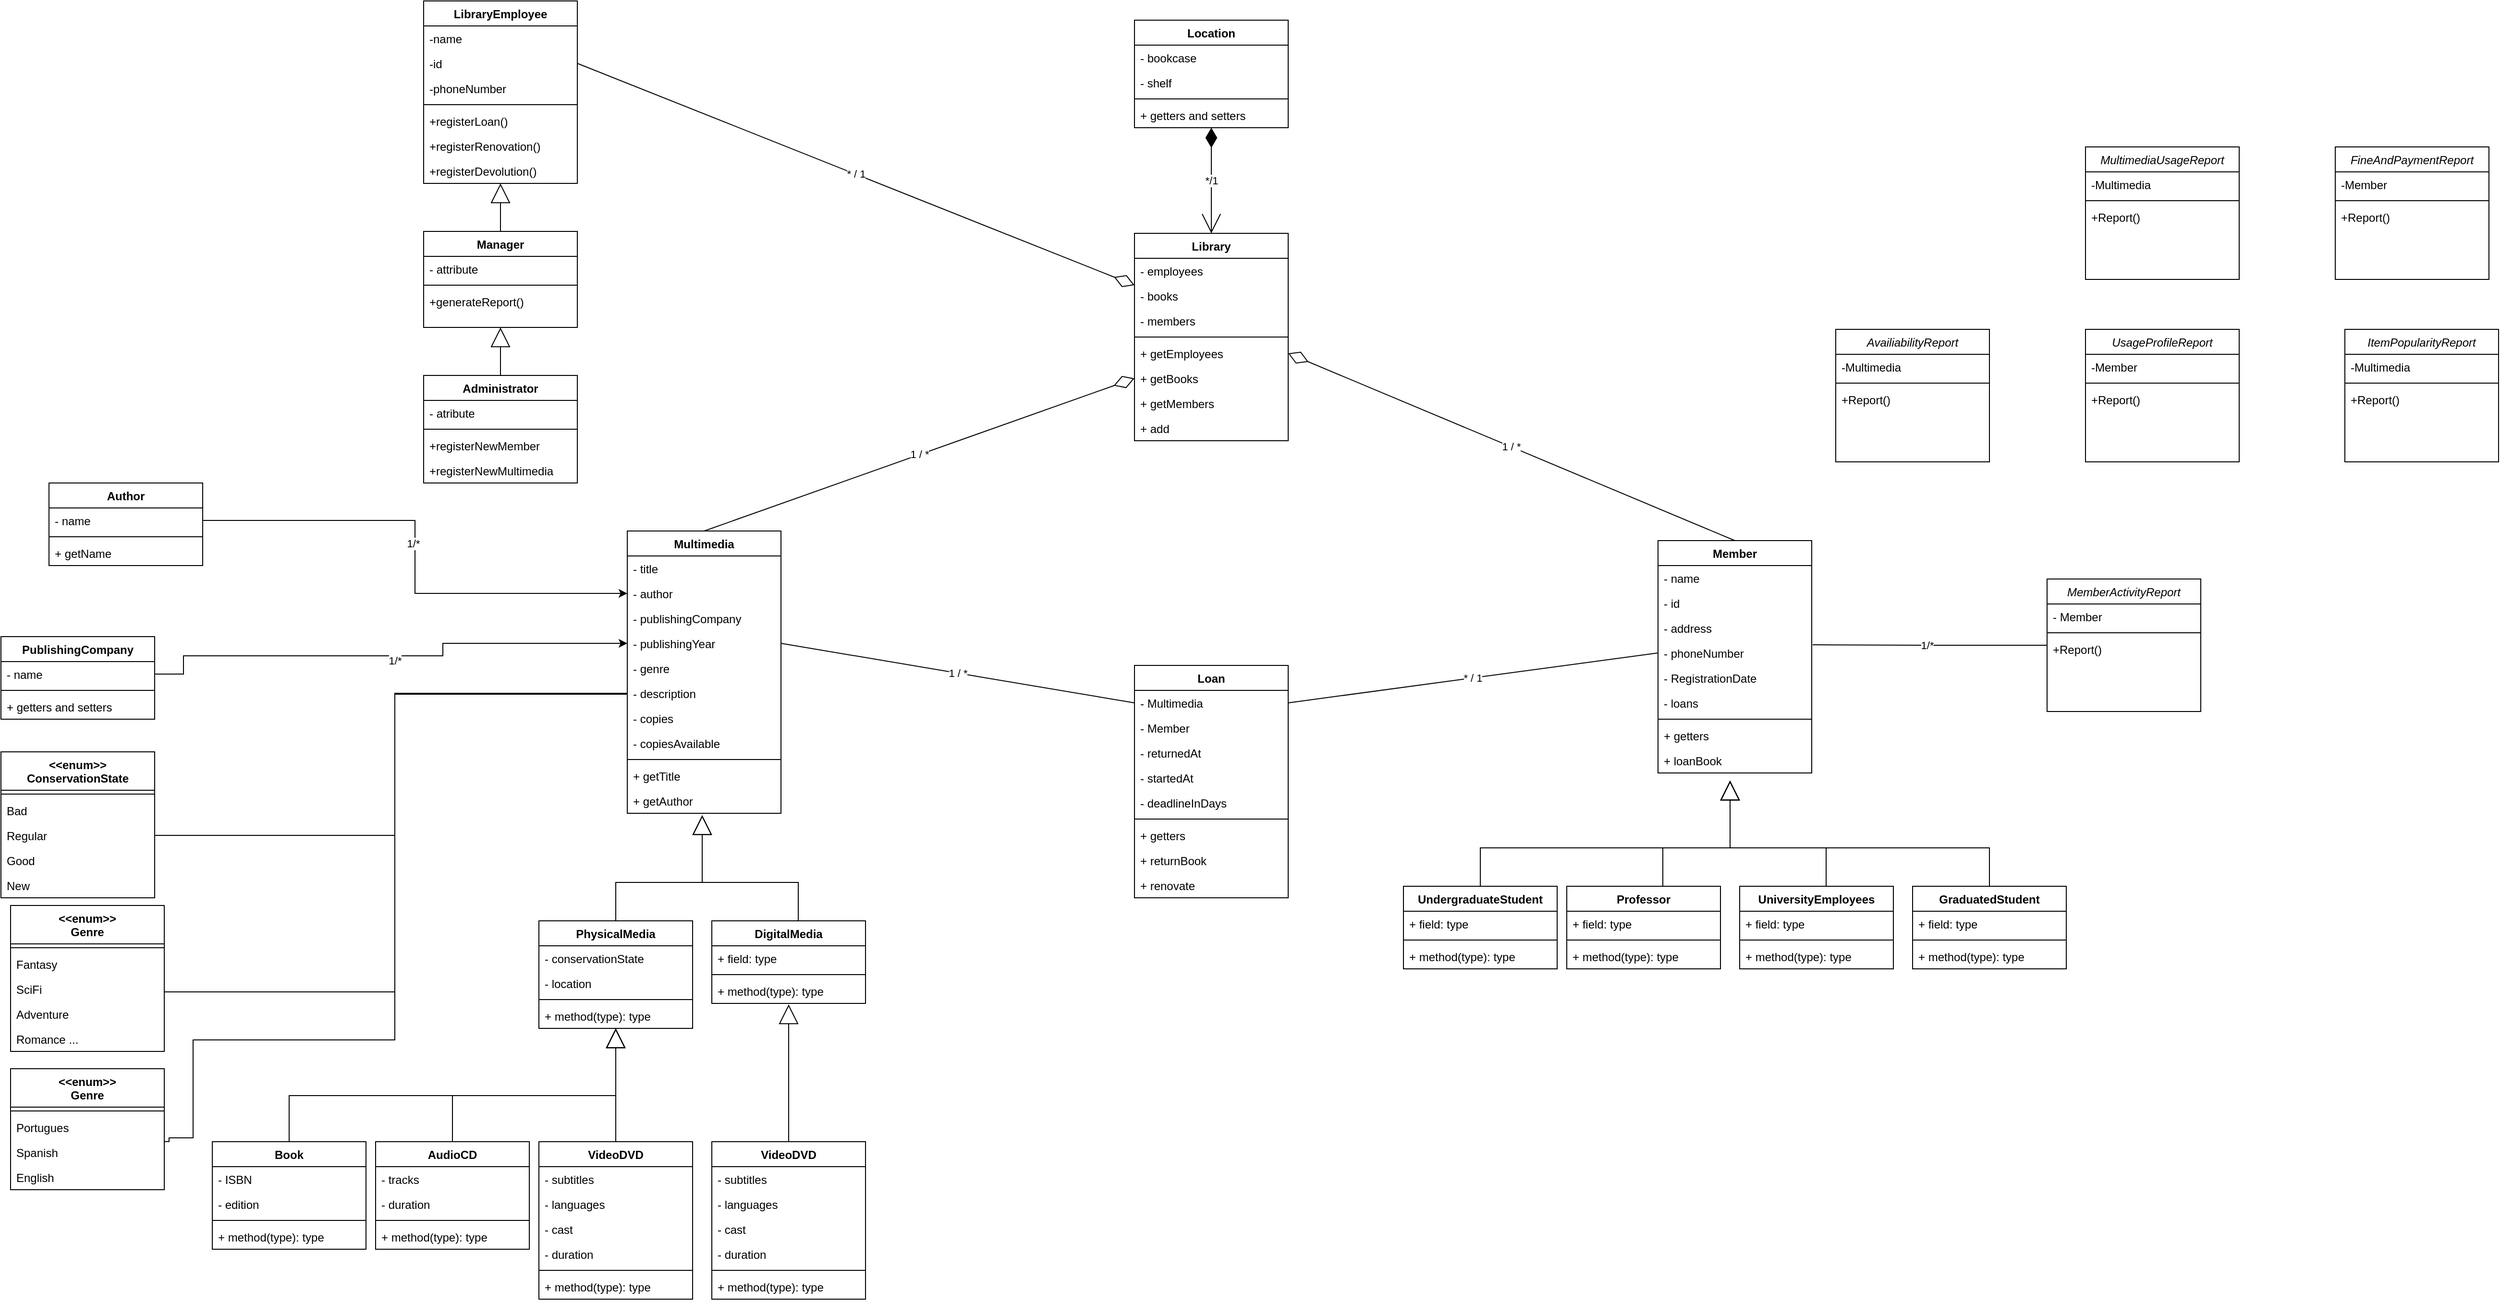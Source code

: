 <mxfile version="21.7.2" type="github">
  <diagram id="C5RBs43oDa-KdzZeNtuy" name="Page-1">
    <mxGraphModel dx="4129" dy="949" grid="1" gridSize="10" guides="1" tooltips="1" connect="1" arrows="1" fold="1" page="1" pageScale="1" pageWidth="2336" pageHeight="1654" math="0" shadow="0">
      <root>
        <mxCell id="WIyWlLk6GJQsqaUBKTNV-0" />
        <mxCell id="WIyWlLk6GJQsqaUBKTNV-1" parent="WIyWlLk6GJQsqaUBKTNV-0" />
        <mxCell id="O6A3VseJsl8yFjE1nfzI-283" value="*/1" style="edgeStyle=orthogonalEdgeStyle;rounded=0;orthogonalLoop=1;jettySize=auto;html=1;entryX=0.5;entryY=1;entryDx=0;entryDy=0;endArrow=diamondThin;endFill=1;endSize=18;startArrow=open;startFill=0;startSize=18;" edge="1" parent="WIyWlLk6GJQsqaUBKTNV-1" source="20" target="O6A3VseJsl8yFjE1nfzI-272">
          <mxGeometry relative="1" as="geometry" />
        </mxCell>
        <mxCell id="20" value="Library" style="swimlane;fontStyle=1;align=center;verticalAlign=top;childLayout=stackLayout;horizontal=1;startSize=26;horizontalStack=0;resizeParent=1;resizeParentMax=0;resizeLast=0;collapsible=1;marginBottom=0;" parent="WIyWlLk6GJQsqaUBKTNV-1" vertex="1">
          <mxGeometry x="580" y="250" width="160" height="216" as="geometry" />
        </mxCell>
        <mxCell id="21" value="- employees" style="text;strokeColor=none;fillColor=none;align=left;verticalAlign=top;spacingLeft=4;spacingRight=4;overflow=hidden;rotatable=0;points=[[0,0.5],[1,0.5]];portConstraint=eastwest;" parent="20" vertex="1">
          <mxGeometry y="26" width="160" height="26" as="geometry" />
        </mxCell>
        <mxCell id="47" value="- books" style="text;strokeColor=none;fillColor=none;align=left;verticalAlign=top;spacingLeft=4;spacingRight=4;overflow=hidden;rotatable=0;points=[[0,0.5],[1,0.5]];portConstraint=eastwest;" parent="20" vertex="1">
          <mxGeometry y="52" width="160" height="26" as="geometry" />
        </mxCell>
        <mxCell id="48" value="- members" style="text;strokeColor=none;fillColor=none;align=left;verticalAlign=top;spacingLeft=4;spacingRight=4;overflow=hidden;rotatable=0;points=[[0,0.5],[1,0.5]];portConstraint=eastwest;" parent="20" vertex="1">
          <mxGeometry y="78" width="160" height="26" as="geometry" />
        </mxCell>
        <mxCell id="22" value="" style="line;strokeWidth=1;fillColor=none;align=left;verticalAlign=middle;spacingTop=-1;spacingLeft=3;spacingRight=3;rotatable=0;labelPosition=right;points=[];portConstraint=eastwest;strokeColor=inherit;" parent="20" vertex="1">
          <mxGeometry y="104" width="160" height="8" as="geometry" />
        </mxCell>
        <mxCell id="23" value="+ getEmployees" style="text;strokeColor=none;fillColor=none;align=left;verticalAlign=top;spacingLeft=4;spacingRight=4;overflow=hidden;rotatable=0;points=[[0,0.5],[1,0.5]];portConstraint=eastwest;" parent="20" vertex="1">
          <mxGeometry y="112" width="160" height="26" as="geometry" />
        </mxCell>
        <mxCell id="62" value="+ getBooks" style="text;strokeColor=none;fillColor=none;align=left;verticalAlign=top;spacingLeft=4;spacingRight=4;overflow=hidden;rotatable=0;points=[[0,0.5],[1,0.5]];portConstraint=eastwest;" parent="20" vertex="1">
          <mxGeometry y="138" width="160" height="26" as="geometry" />
        </mxCell>
        <mxCell id="63" value="+ getMembers" style="text;strokeColor=none;fillColor=none;align=left;verticalAlign=top;spacingLeft=4;spacingRight=4;overflow=hidden;rotatable=0;points=[[0,0.5],[1,0.5]];portConstraint=eastwest;" parent="20" vertex="1">
          <mxGeometry y="164" width="160" height="26" as="geometry" />
        </mxCell>
        <mxCell id="64" value="+ add" style="text;strokeColor=none;fillColor=none;align=left;verticalAlign=top;spacingLeft=4;spacingRight=4;overflow=hidden;rotatable=0;points=[[0,0.5],[1,0.5]];portConstraint=eastwest;" parent="20" vertex="1">
          <mxGeometry y="190" width="160" height="26" as="geometry" />
        </mxCell>
        <mxCell id="34" value="* / 1" style="edgeStyle=none;html=1;exitX=1;exitY=0.5;exitDx=0;exitDy=0;entryX=0;entryY=0.25;entryDx=0;entryDy=0;endArrow=diamondThin;endFill=0;endSize=20;startSize=20;" parent="WIyWlLk6GJQsqaUBKTNV-1" source="O6A3VseJsl8yFjE1nfzI-143" target="20" edge="1">
          <mxGeometry relative="1" as="geometry">
            <mxPoint x="360" y="199" as="sourcePoint" />
          </mxGeometry>
        </mxCell>
        <mxCell id="32" value="1 / *" style="edgeStyle=none;html=1;endArrow=none;endFill=0;startArrow=diamondThin;startFill=0;endSize=20;startSize=20;entryX=0.5;entryY=0;entryDx=0;entryDy=0;exitX=0;exitY=0.5;exitDx=0;exitDy=0;" parent="WIyWlLk6GJQsqaUBKTNV-1" source="62" target="O6A3VseJsl8yFjE1nfzI-160" edge="1">
          <mxGeometry relative="1" as="geometry">
            <mxPoint x="530" y="290" as="sourcePoint" />
            <mxPoint x="480" y="520" as="targetPoint" />
          </mxGeometry>
        </mxCell>
        <mxCell id="33" value="1 / *" style="edgeStyle=none;html=1;exitX=1;exitY=0.5;exitDx=0;exitDy=0;entryX=0.5;entryY=0;entryDx=0;entryDy=0;endArrow=none;endFill=0;startArrow=diamondThin;startFill=0;endSize=20;startSize=20;" parent="WIyWlLk6GJQsqaUBKTNV-1" source="23" target="O6A3VseJsl8yFjE1nfzI-236" edge="1">
          <mxGeometry relative="1" as="geometry">
            <mxPoint x="960" y="270" as="targetPoint" />
          </mxGeometry>
        </mxCell>
        <mxCell id="35" value="1 / *" style="edgeStyle=none;html=1;exitX=0;exitY=0.5;exitDx=0;exitDy=0;entryX=1;entryY=0.5;entryDx=0;entryDy=0;endArrow=none;endFill=0;" parent="WIyWlLk6GJQsqaUBKTNV-1" source="17" target="O6A3VseJsl8yFjE1nfzI-164" edge="1">
          <mxGeometry relative="1" as="geometry">
            <mxPoint x="550" y="559" as="targetPoint" />
          </mxGeometry>
        </mxCell>
        <mxCell id="O6A3VseJsl8yFjE1nfzI-269" value="" style="group" vertex="1" connectable="0" parent="WIyWlLk6GJQsqaUBKTNV-1">
          <mxGeometry x="-380" y="560" width="700" height="800" as="geometry" />
        </mxCell>
        <mxCell id="O6A3VseJsl8yFjE1nfzI-160" value="Multimedia" style="swimlane;fontStyle=1;align=center;verticalAlign=top;childLayout=stackLayout;horizontal=1;startSize=26;horizontalStack=0;resizeParent=1;resizeParentMax=0;resizeLast=0;collapsible=1;marginBottom=0;rounded=0;labelBackgroundColor=none;" vertex="1" parent="O6A3VseJsl8yFjE1nfzI-269">
          <mxGeometry x="432" width="160" height="294" as="geometry" />
        </mxCell>
        <mxCell id="O6A3VseJsl8yFjE1nfzI-161" value="- title" style="text;strokeColor=none;fillColor=none;align=left;verticalAlign=top;spacingLeft=4;spacingRight=4;overflow=hidden;rotatable=0;points=[[0,0.5],[1,0.5]];portConstraint=eastwest;rounded=0;labelBackgroundColor=none;" vertex="1" parent="O6A3VseJsl8yFjE1nfzI-160">
          <mxGeometry y="26" width="160" height="26" as="geometry" />
        </mxCell>
        <mxCell id="O6A3VseJsl8yFjE1nfzI-162" value="- author" style="text;strokeColor=none;fillColor=none;align=left;verticalAlign=top;spacingLeft=4;spacingRight=4;overflow=hidden;rotatable=0;points=[[0,0.5],[1,0.5]];portConstraint=eastwest;rounded=0;labelBackgroundColor=none;" vertex="1" parent="O6A3VseJsl8yFjE1nfzI-160">
          <mxGeometry y="52" width="160" height="26" as="geometry" />
        </mxCell>
        <mxCell id="O6A3VseJsl8yFjE1nfzI-163" value="- publishingCompany" style="text;strokeColor=none;fillColor=none;align=left;verticalAlign=top;spacingLeft=4;spacingRight=4;overflow=hidden;rotatable=0;points=[[0,0.5],[1,0.5]];portConstraint=eastwest;rounded=0;labelBackgroundColor=none;" vertex="1" parent="O6A3VseJsl8yFjE1nfzI-160">
          <mxGeometry y="78" width="160" height="26" as="geometry" />
        </mxCell>
        <mxCell id="O6A3VseJsl8yFjE1nfzI-164" value="- publishingYear" style="text;strokeColor=none;fillColor=none;align=left;verticalAlign=top;spacingLeft=4;spacingRight=4;overflow=hidden;rotatable=0;points=[[0,0.5],[1,0.5]];portConstraint=eastwest;rounded=0;labelBackgroundColor=none;" vertex="1" parent="O6A3VseJsl8yFjE1nfzI-160">
          <mxGeometry y="104" width="160" height="26" as="geometry" />
        </mxCell>
        <mxCell id="O6A3VseJsl8yFjE1nfzI-165" value="- genre" style="text;strokeColor=none;fillColor=none;align=left;verticalAlign=top;spacingLeft=4;spacingRight=4;overflow=hidden;rotatable=0;points=[[0,0.5],[1,0.5]];portConstraint=eastwest;rounded=0;labelBackgroundColor=none;" vertex="1" parent="O6A3VseJsl8yFjE1nfzI-160">
          <mxGeometry y="130" width="160" height="26" as="geometry" />
        </mxCell>
        <mxCell id="O6A3VseJsl8yFjE1nfzI-166" value="- description" style="text;strokeColor=none;fillColor=none;align=left;verticalAlign=top;spacingLeft=4;spacingRight=4;overflow=hidden;rotatable=0;points=[[0,0.5],[1,0.5]];portConstraint=eastwest;rounded=0;labelBackgroundColor=none;" vertex="1" parent="O6A3VseJsl8yFjE1nfzI-160">
          <mxGeometry y="156" width="160" height="26" as="geometry" />
        </mxCell>
        <mxCell id="O6A3VseJsl8yFjE1nfzI-167" value="- copies" style="text;strokeColor=none;fillColor=none;align=left;verticalAlign=top;spacingLeft=4;spacingRight=4;overflow=hidden;rotatable=0;points=[[0,0.5],[1,0.5]];portConstraint=eastwest;rounded=0;labelBackgroundColor=none;" vertex="1" parent="O6A3VseJsl8yFjE1nfzI-160">
          <mxGeometry y="182" width="160" height="26" as="geometry" />
        </mxCell>
        <mxCell id="O6A3VseJsl8yFjE1nfzI-168" value="- copiesAvailable" style="text;strokeColor=none;fillColor=none;align=left;verticalAlign=top;spacingLeft=4;spacingRight=4;overflow=hidden;rotatable=0;points=[[0,0.5],[1,0.5]];portConstraint=eastwest;rounded=0;labelBackgroundColor=none;" vertex="1" parent="O6A3VseJsl8yFjE1nfzI-160">
          <mxGeometry y="208" width="160" height="26" as="geometry" />
        </mxCell>
        <mxCell id="O6A3VseJsl8yFjE1nfzI-169" value="" style="line;strokeWidth=1;fillColor=none;align=left;verticalAlign=middle;spacingTop=-1;spacingLeft=3;spacingRight=3;rotatable=0;labelPosition=right;points=[];portConstraint=eastwest;rounded=0;labelBackgroundColor=none;" vertex="1" parent="O6A3VseJsl8yFjE1nfzI-160">
          <mxGeometry y="234" width="160" height="8" as="geometry" />
        </mxCell>
        <mxCell id="O6A3VseJsl8yFjE1nfzI-170" value="+ getTitle" style="text;strokeColor=none;fillColor=none;align=left;verticalAlign=top;spacingLeft=4;spacingRight=4;overflow=hidden;rotatable=0;points=[[0,0.5],[1,0.5]];portConstraint=eastwest;rounded=0;labelBackgroundColor=none;" vertex="1" parent="O6A3VseJsl8yFjE1nfzI-160">
          <mxGeometry y="242" width="160" height="26" as="geometry" />
        </mxCell>
        <mxCell id="O6A3VseJsl8yFjE1nfzI-171" value="+ getAuthor" style="text;strokeColor=none;fillColor=none;align=left;verticalAlign=top;spacingLeft=4;spacingRight=4;overflow=hidden;rotatable=0;points=[[0,0.5],[1,0.5]];portConstraint=eastwest;rounded=0;labelBackgroundColor=none;" vertex="1" parent="O6A3VseJsl8yFjE1nfzI-160">
          <mxGeometry y="268" width="160" height="26" as="geometry" />
        </mxCell>
        <mxCell id="O6A3VseJsl8yFjE1nfzI-172" style="edgeStyle=orthogonalEdgeStyle;orthogonalLoop=1;jettySize=auto;html=1;strokeColor=none;" edge="1" parent="O6A3VseJsl8yFjE1nfzI-269">
          <mxGeometry relative="1" as="geometry">
            <mxPoint x="560" y="326" as="targetPoint" />
            <mxPoint x="700" y="449" as="sourcePoint" />
          </mxGeometry>
        </mxCell>
        <mxCell id="O6A3VseJsl8yFjE1nfzI-173" style="edgeStyle=orthogonalEdgeStyle;shape=connector;rounded=0;jumpStyle=none;orthogonalLoop=1;jettySize=auto;html=1;labelBackgroundColor=none;strokeColor=default;fontFamily=Helvetica;fontSize=11;fontColor=default;endArrow=block;endFill=0;endSize=18;" edge="1" parent="O6A3VseJsl8yFjE1nfzI-269" source="O6A3VseJsl8yFjE1nfzI-174">
          <mxGeometry relative="1" as="geometry">
            <mxPoint x="510" y="296" as="targetPoint" />
            <Array as="points">
              <mxPoint x="420" y="366" />
              <mxPoint x="510" y="366" />
            </Array>
          </mxGeometry>
        </mxCell>
        <mxCell id="O6A3VseJsl8yFjE1nfzI-174" value="PhysicalMedia" style="swimlane;fontStyle=1;align=center;verticalAlign=top;childLayout=stackLayout;horizontal=1;startSize=26;horizontalStack=0;resizeParent=1;resizeParentMax=0;resizeLast=0;collapsible=1;marginBottom=0;rounded=0;labelBackgroundColor=none;" vertex="1" parent="O6A3VseJsl8yFjE1nfzI-269">
          <mxGeometry x="340" y="406" width="160" height="112" as="geometry" />
        </mxCell>
        <mxCell id="O6A3VseJsl8yFjE1nfzI-175" value="- conservationState" style="text;strokeColor=none;fillColor=none;align=left;verticalAlign=top;spacingLeft=4;spacingRight=4;overflow=hidden;rotatable=0;points=[[0,0.5],[1,0.5]];portConstraint=eastwest;rounded=0;labelBackgroundColor=none;" vertex="1" parent="O6A3VseJsl8yFjE1nfzI-174">
          <mxGeometry y="26" width="160" height="26" as="geometry" />
        </mxCell>
        <mxCell id="O6A3VseJsl8yFjE1nfzI-176" value="- location" style="text;strokeColor=none;fillColor=none;align=left;verticalAlign=top;spacingLeft=4;spacingRight=4;overflow=hidden;rotatable=0;points=[[0,0.5],[1,0.5]];portConstraint=eastwest;rounded=0;labelBackgroundColor=none;" vertex="1" parent="O6A3VseJsl8yFjE1nfzI-174">
          <mxGeometry y="52" width="160" height="26" as="geometry" />
        </mxCell>
        <mxCell id="O6A3VseJsl8yFjE1nfzI-177" value="" style="line;strokeWidth=1;fillColor=none;align=left;verticalAlign=middle;spacingTop=-1;spacingLeft=3;spacingRight=3;rotatable=0;labelPosition=right;points=[];portConstraint=eastwest;rounded=0;labelBackgroundColor=none;" vertex="1" parent="O6A3VseJsl8yFjE1nfzI-174">
          <mxGeometry y="78" width="160" height="8" as="geometry" />
        </mxCell>
        <mxCell id="O6A3VseJsl8yFjE1nfzI-178" value="+ method(type): type" style="text;strokeColor=none;fillColor=none;align=left;verticalAlign=top;spacingLeft=4;spacingRight=4;overflow=hidden;rotatable=0;points=[[0,0.5],[1,0.5]];portConstraint=eastwest;rounded=0;labelBackgroundColor=none;" vertex="1" parent="O6A3VseJsl8yFjE1nfzI-174">
          <mxGeometry y="86" width="160" height="26" as="geometry" />
        </mxCell>
        <mxCell id="O6A3VseJsl8yFjE1nfzI-179" style="edgeStyle=orthogonalEdgeStyle;shape=connector;rounded=0;jumpStyle=none;orthogonalLoop=1;jettySize=auto;html=1;labelBackgroundColor=none;strokeColor=default;fontFamily=Helvetica;fontSize=11;fontColor=default;endArrow=block;endFill=0;endSize=18;exitX=0.5;exitY=0;exitDx=0;exitDy=0;" edge="1" parent="O6A3VseJsl8yFjE1nfzI-269" source="O6A3VseJsl8yFjE1nfzI-180">
          <mxGeometry relative="1" as="geometry">
            <mxPoint x="510" y="296" as="targetPoint" />
            <Array as="points">
              <mxPoint x="610" y="366" />
              <mxPoint x="510" y="366" />
            </Array>
          </mxGeometry>
        </mxCell>
        <mxCell id="O6A3VseJsl8yFjE1nfzI-180" value="DigitalMedia" style="swimlane;fontStyle=1;align=center;verticalAlign=top;childLayout=stackLayout;horizontal=1;startSize=26;horizontalStack=0;resizeParent=1;resizeParentMax=0;resizeLast=0;collapsible=1;marginBottom=0;rounded=0;labelBackgroundColor=none;" vertex="1" parent="O6A3VseJsl8yFjE1nfzI-269">
          <mxGeometry x="520" y="406" width="160" height="86" as="geometry" />
        </mxCell>
        <mxCell id="O6A3VseJsl8yFjE1nfzI-181" value="+ field: type" style="text;strokeColor=none;fillColor=none;align=left;verticalAlign=top;spacingLeft=4;spacingRight=4;overflow=hidden;rotatable=0;points=[[0,0.5],[1,0.5]];portConstraint=eastwest;rounded=0;labelBackgroundColor=none;" vertex="1" parent="O6A3VseJsl8yFjE1nfzI-180">
          <mxGeometry y="26" width="160" height="26" as="geometry" />
        </mxCell>
        <mxCell id="O6A3VseJsl8yFjE1nfzI-182" value="" style="line;strokeWidth=1;fillColor=none;align=left;verticalAlign=middle;spacingTop=-1;spacingLeft=3;spacingRight=3;rotatable=0;labelPosition=right;points=[];portConstraint=eastwest;rounded=0;labelBackgroundColor=none;" vertex="1" parent="O6A3VseJsl8yFjE1nfzI-180">
          <mxGeometry y="52" width="160" height="8" as="geometry" />
        </mxCell>
        <mxCell id="O6A3VseJsl8yFjE1nfzI-183" value="+ method(type): type" style="text;strokeColor=none;fillColor=none;align=left;verticalAlign=top;spacingLeft=4;spacingRight=4;overflow=hidden;rotatable=0;points=[[0,0.5],[1,0.5]];portConstraint=eastwest;rounded=0;labelBackgroundColor=none;" vertex="1" parent="O6A3VseJsl8yFjE1nfzI-180">
          <mxGeometry y="60" width="160" height="26" as="geometry" />
        </mxCell>
        <mxCell id="O6A3VseJsl8yFjE1nfzI-184" value="Book" style="swimlane;fontStyle=1;align=center;verticalAlign=top;childLayout=stackLayout;horizontal=1;startSize=26;horizontalStack=0;resizeParent=1;resizeParentMax=0;resizeLast=0;collapsible=1;marginBottom=0;rounded=0;labelBackgroundColor=none;" vertex="1" parent="O6A3VseJsl8yFjE1nfzI-269">
          <mxGeometry y="636" width="160" height="112" as="geometry" />
        </mxCell>
        <mxCell id="O6A3VseJsl8yFjE1nfzI-185" value="- ISBN" style="text;strokeColor=none;fillColor=none;align=left;verticalAlign=top;spacingLeft=4;spacingRight=4;overflow=hidden;rotatable=0;points=[[0,0.5],[1,0.5]];portConstraint=eastwest;rounded=0;labelBackgroundColor=none;" vertex="1" parent="O6A3VseJsl8yFjE1nfzI-184">
          <mxGeometry y="26" width="160" height="26" as="geometry" />
        </mxCell>
        <mxCell id="O6A3VseJsl8yFjE1nfzI-186" value="- edition" style="text;strokeColor=none;fillColor=none;align=left;verticalAlign=top;spacingLeft=4;spacingRight=4;overflow=hidden;rotatable=0;points=[[0,0.5],[1,0.5]];portConstraint=eastwest;rounded=0;labelBackgroundColor=none;" vertex="1" parent="O6A3VseJsl8yFjE1nfzI-184">
          <mxGeometry y="52" width="160" height="26" as="geometry" />
        </mxCell>
        <mxCell id="O6A3VseJsl8yFjE1nfzI-187" value="" style="line;strokeWidth=1;fillColor=none;align=left;verticalAlign=middle;spacingTop=-1;spacingLeft=3;spacingRight=3;rotatable=0;labelPosition=right;points=[];portConstraint=eastwest;rounded=0;labelBackgroundColor=none;" vertex="1" parent="O6A3VseJsl8yFjE1nfzI-184">
          <mxGeometry y="78" width="160" height="8" as="geometry" />
        </mxCell>
        <mxCell id="O6A3VseJsl8yFjE1nfzI-188" value="+ method(type): type" style="text;strokeColor=none;fillColor=none;align=left;verticalAlign=top;spacingLeft=4;spacingRight=4;overflow=hidden;rotatable=0;points=[[0,0.5],[1,0.5]];portConstraint=eastwest;rounded=0;labelBackgroundColor=none;" vertex="1" parent="O6A3VseJsl8yFjE1nfzI-184">
          <mxGeometry y="86" width="160" height="26" as="geometry" />
        </mxCell>
        <mxCell id="O6A3VseJsl8yFjE1nfzI-189" value="AudioCD" style="swimlane;fontStyle=1;align=center;verticalAlign=top;childLayout=stackLayout;horizontal=1;startSize=26;horizontalStack=0;resizeParent=1;resizeParentMax=0;resizeLast=0;collapsible=1;marginBottom=0;rounded=0;labelBackgroundColor=none;" vertex="1" parent="O6A3VseJsl8yFjE1nfzI-269">
          <mxGeometry x="170" y="636" width="160" height="112" as="geometry" />
        </mxCell>
        <mxCell id="O6A3VseJsl8yFjE1nfzI-190" value="- tracks" style="text;strokeColor=none;fillColor=none;align=left;verticalAlign=top;spacingLeft=4;spacingRight=4;overflow=hidden;rotatable=0;points=[[0,0.5],[1,0.5]];portConstraint=eastwest;rounded=0;labelBackgroundColor=none;" vertex="1" parent="O6A3VseJsl8yFjE1nfzI-189">
          <mxGeometry y="26" width="160" height="26" as="geometry" />
        </mxCell>
        <mxCell id="O6A3VseJsl8yFjE1nfzI-191" value="- duration" style="text;strokeColor=none;fillColor=none;align=left;verticalAlign=top;spacingLeft=4;spacingRight=4;overflow=hidden;rotatable=0;points=[[0,0.5],[1,0.5]];portConstraint=eastwest;rounded=0;labelBackgroundColor=none;" vertex="1" parent="O6A3VseJsl8yFjE1nfzI-189">
          <mxGeometry y="52" width="160" height="26" as="geometry" />
        </mxCell>
        <mxCell id="O6A3VseJsl8yFjE1nfzI-192" value="" style="line;strokeWidth=1;fillColor=none;align=left;verticalAlign=middle;spacingTop=-1;spacingLeft=3;spacingRight=3;rotatable=0;labelPosition=right;points=[];portConstraint=eastwest;rounded=0;labelBackgroundColor=none;" vertex="1" parent="O6A3VseJsl8yFjE1nfzI-189">
          <mxGeometry y="78" width="160" height="8" as="geometry" />
        </mxCell>
        <mxCell id="O6A3VseJsl8yFjE1nfzI-193" value="+ method(type): type" style="text;strokeColor=none;fillColor=none;align=left;verticalAlign=top;spacingLeft=4;spacingRight=4;overflow=hidden;rotatable=0;points=[[0,0.5],[1,0.5]];portConstraint=eastwest;rounded=0;labelBackgroundColor=none;" vertex="1" parent="O6A3VseJsl8yFjE1nfzI-189">
          <mxGeometry y="86" width="160" height="26" as="geometry" />
        </mxCell>
        <mxCell id="O6A3VseJsl8yFjE1nfzI-194" value="VideoDVD" style="swimlane;fontStyle=1;align=center;verticalAlign=top;childLayout=stackLayout;horizontal=1;startSize=26;horizontalStack=0;resizeParent=1;resizeParentMax=0;resizeLast=0;collapsible=1;marginBottom=0;rounded=0;labelBackgroundColor=none;" vertex="1" parent="O6A3VseJsl8yFjE1nfzI-269">
          <mxGeometry x="340" y="636" width="160" height="164" as="geometry" />
        </mxCell>
        <mxCell id="O6A3VseJsl8yFjE1nfzI-195" value="- subtitles" style="text;strokeColor=none;fillColor=none;align=left;verticalAlign=top;spacingLeft=4;spacingRight=4;overflow=hidden;rotatable=0;points=[[0,0.5],[1,0.5]];portConstraint=eastwest;rounded=0;labelBackgroundColor=none;" vertex="1" parent="O6A3VseJsl8yFjE1nfzI-194">
          <mxGeometry y="26" width="160" height="26" as="geometry" />
        </mxCell>
        <mxCell id="O6A3VseJsl8yFjE1nfzI-196" value="- languages" style="text;strokeColor=none;fillColor=none;align=left;verticalAlign=top;spacingLeft=4;spacingRight=4;overflow=hidden;rotatable=0;points=[[0,0.5],[1,0.5]];portConstraint=eastwest;rounded=0;labelBackgroundColor=none;" vertex="1" parent="O6A3VseJsl8yFjE1nfzI-194">
          <mxGeometry y="52" width="160" height="26" as="geometry" />
        </mxCell>
        <mxCell id="O6A3VseJsl8yFjE1nfzI-197" value="- cast" style="text;strokeColor=none;fillColor=none;align=left;verticalAlign=top;spacingLeft=4;spacingRight=4;overflow=hidden;rotatable=0;points=[[0,0.5],[1,0.5]];portConstraint=eastwest;rounded=0;labelBackgroundColor=none;" vertex="1" parent="O6A3VseJsl8yFjE1nfzI-194">
          <mxGeometry y="78" width="160" height="26" as="geometry" />
        </mxCell>
        <mxCell id="O6A3VseJsl8yFjE1nfzI-198" value="- duration" style="text;strokeColor=none;fillColor=none;align=left;verticalAlign=top;spacingLeft=4;spacingRight=4;overflow=hidden;rotatable=0;points=[[0,0.5],[1,0.5]];portConstraint=eastwest;rounded=0;labelBackgroundColor=none;" vertex="1" parent="O6A3VseJsl8yFjE1nfzI-194">
          <mxGeometry y="104" width="160" height="26" as="geometry" />
        </mxCell>
        <mxCell id="O6A3VseJsl8yFjE1nfzI-199" value="" style="line;strokeWidth=1;fillColor=none;align=left;verticalAlign=middle;spacingTop=-1;spacingLeft=3;spacingRight=3;rotatable=0;labelPosition=right;points=[];portConstraint=eastwest;rounded=0;labelBackgroundColor=none;" vertex="1" parent="O6A3VseJsl8yFjE1nfzI-194">
          <mxGeometry y="130" width="160" height="8" as="geometry" />
        </mxCell>
        <mxCell id="O6A3VseJsl8yFjE1nfzI-200" value="+ method(type): type" style="text;strokeColor=none;fillColor=none;align=left;verticalAlign=top;spacingLeft=4;spacingRight=4;overflow=hidden;rotatable=0;points=[[0,0.5],[1,0.5]];portConstraint=eastwest;rounded=0;labelBackgroundColor=none;" vertex="1" parent="O6A3VseJsl8yFjE1nfzI-194">
          <mxGeometry y="138" width="160" height="26" as="geometry" />
        </mxCell>
        <mxCell id="O6A3VseJsl8yFjE1nfzI-201" style="edgeStyle=orthogonalEdgeStyle;shape=connector;rounded=0;jumpStyle=none;orthogonalLoop=1;jettySize=auto;html=1;labelBackgroundColor=none;strokeColor=default;fontFamily=Helvetica;fontSize=11;fontColor=default;endArrow=block;endFill=0;endSize=18;exitX=0.5;exitY=0;exitDx=0;exitDy=0;" edge="1" parent="O6A3VseJsl8yFjE1nfzI-269" source="O6A3VseJsl8yFjE1nfzI-184">
          <mxGeometry relative="1" as="geometry">
            <mxPoint x="420" y="518" as="targetPoint" />
            <Array as="points">
              <mxPoint x="80" y="588" />
              <mxPoint x="420" y="588" />
            </Array>
            <mxPoint x="330" y="628" as="sourcePoint" />
          </mxGeometry>
        </mxCell>
        <mxCell id="O6A3VseJsl8yFjE1nfzI-202" style="edgeStyle=orthogonalEdgeStyle;shape=connector;rounded=0;jumpStyle=none;orthogonalLoop=1;jettySize=auto;html=1;labelBackgroundColor=none;strokeColor=default;fontFamily=Helvetica;fontSize=11;fontColor=default;endArrow=block;endFill=0;endSize=18;" edge="1" parent="O6A3VseJsl8yFjE1nfzI-269">
          <mxGeometry relative="1" as="geometry">
            <mxPoint x="420" y="518" as="targetPoint" />
            <Array as="points">
              <mxPoint x="250" y="636" />
              <mxPoint x="250" y="588" />
              <mxPoint x="420" y="588" />
            </Array>
            <mxPoint x="250" y="636" as="sourcePoint" />
          </mxGeometry>
        </mxCell>
        <mxCell id="O6A3VseJsl8yFjE1nfzI-203" style="edgeStyle=orthogonalEdgeStyle;shape=connector;rounded=0;jumpStyle=none;orthogonalLoop=1;jettySize=auto;html=1;labelBackgroundColor=none;strokeColor=default;fontFamily=Helvetica;fontSize=11;fontColor=default;endArrow=block;endFill=0;endSize=18;" edge="1" parent="O6A3VseJsl8yFjE1nfzI-269">
          <mxGeometry relative="1" as="geometry">
            <mxPoint x="420" y="518" as="targetPoint" />
            <Array as="points">
              <mxPoint x="420" y="636" />
            </Array>
            <mxPoint x="420" y="636" as="sourcePoint" />
          </mxGeometry>
        </mxCell>
        <mxCell id="O6A3VseJsl8yFjE1nfzI-204" value="VideoDVD" style="swimlane;fontStyle=1;align=center;verticalAlign=top;childLayout=stackLayout;horizontal=1;startSize=26;horizontalStack=0;resizeParent=1;resizeParentMax=0;resizeLast=0;collapsible=1;marginBottom=0;rounded=0;labelBackgroundColor=none;" vertex="1" parent="O6A3VseJsl8yFjE1nfzI-269">
          <mxGeometry x="520" y="636" width="160" height="164" as="geometry" />
        </mxCell>
        <mxCell id="O6A3VseJsl8yFjE1nfzI-205" value="- subtitles" style="text;strokeColor=none;fillColor=none;align=left;verticalAlign=top;spacingLeft=4;spacingRight=4;overflow=hidden;rotatable=0;points=[[0,0.5],[1,0.5]];portConstraint=eastwest;rounded=0;labelBackgroundColor=none;" vertex="1" parent="O6A3VseJsl8yFjE1nfzI-204">
          <mxGeometry y="26" width="160" height="26" as="geometry" />
        </mxCell>
        <mxCell id="O6A3VseJsl8yFjE1nfzI-206" value="- languages" style="text;strokeColor=none;fillColor=none;align=left;verticalAlign=top;spacingLeft=4;spacingRight=4;overflow=hidden;rotatable=0;points=[[0,0.5],[1,0.5]];portConstraint=eastwest;rounded=0;labelBackgroundColor=none;" vertex="1" parent="O6A3VseJsl8yFjE1nfzI-204">
          <mxGeometry y="52" width="160" height="26" as="geometry" />
        </mxCell>
        <mxCell id="O6A3VseJsl8yFjE1nfzI-207" value="- cast" style="text;strokeColor=none;fillColor=none;align=left;verticalAlign=top;spacingLeft=4;spacingRight=4;overflow=hidden;rotatable=0;points=[[0,0.5],[1,0.5]];portConstraint=eastwest;rounded=0;labelBackgroundColor=none;" vertex="1" parent="O6A3VseJsl8yFjE1nfzI-204">
          <mxGeometry y="78" width="160" height="26" as="geometry" />
        </mxCell>
        <mxCell id="O6A3VseJsl8yFjE1nfzI-208" value="- duration" style="text;strokeColor=none;fillColor=none;align=left;verticalAlign=top;spacingLeft=4;spacingRight=4;overflow=hidden;rotatable=0;points=[[0,0.5],[1,0.5]];portConstraint=eastwest;rounded=0;labelBackgroundColor=none;" vertex="1" parent="O6A3VseJsl8yFjE1nfzI-204">
          <mxGeometry y="104" width="160" height="26" as="geometry" />
        </mxCell>
        <mxCell id="O6A3VseJsl8yFjE1nfzI-209" value="" style="line;strokeWidth=1;fillColor=none;align=left;verticalAlign=middle;spacingTop=-1;spacingLeft=3;spacingRight=3;rotatable=0;labelPosition=right;points=[];portConstraint=eastwest;rounded=0;labelBackgroundColor=none;" vertex="1" parent="O6A3VseJsl8yFjE1nfzI-204">
          <mxGeometry y="130" width="160" height="8" as="geometry" />
        </mxCell>
        <mxCell id="O6A3VseJsl8yFjE1nfzI-210" value="+ method(type): type" style="text;strokeColor=none;fillColor=none;align=left;verticalAlign=top;spacingLeft=4;spacingRight=4;overflow=hidden;rotatable=0;points=[[0,0.5],[1,0.5]];portConstraint=eastwest;rounded=0;labelBackgroundColor=none;" vertex="1" parent="O6A3VseJsl8yFjE1nfzI-204">
          <mxGeometry y="138" width="160" height="26" as="geometry" />
        </mxCell>
        <mxCell id="O6A3VseJsl8yFjE1nfzI-211" style="edgeStyle=orthogonalEdgeStyle;shape=connector;rounded=0;jumpStyle=none;orthogonalLoop=1;jettySize=auto;html=1;labelBackgroundColor=none;strokeColor=default;fontFamily=Helvetica;fontSize=11;fontColor=default;endArrow=block;endFill=0;endSize=18;exitX=0.5;exitY=0;exitDx=0;exitDy=0;" edge="1" parent="O6A3VseJsl8yFjE1nfzI-269" source="O6A3VseJsl8yFjE1nfzI-204">
          <mxGeometry relative="1" as="geometry">
            <mxPoint x="600" y="493" as="targetPoint" />
            <Array as="points" />
            <mxPoint x="600" y="623" as="sourcePoint" />
          </mxGeometry>
        </mxCell>
        <mxCell id="O6A3VseJsl8yFjE1nfzI-270" value="" style="group" vertex="1" connectable="0" parent="WIyWlLk6GJQsqaUBKTNV-1">
          <mxGeometry x="860" y="570" width="690" height="446" as="geometry" />
        </mxCell>
        <mxCell id="O6A3VseJsl8yFjE1nfzI-236" value="Member" style="swimlane;fontStyle=1;align=center;verticalAlign=top;childLayout=stackLayout;horizontal=1;startSize=26;horizontalStack=0;resizeParent=1;resizeParentMax=0;resizeLast=0;collapsible=1;marginBottom=0;rounded=0;labelBackgroundColor=none;" vertex="1" parent="O6A3VseJsl8yFjE1nfzI-270">
          <mxGeometry x="265" width="160" height="242" as="geometry" />
        </mxCell>
        <mxCell id="O6A3VseJsl8yFjE1nfzI-237" value="- name" style="text;strokeColor=none;fillColor=none;align=left;verticalAlign=top;spacingLeft=4;spacingRight=4;overflow=hidden;rotatable=0;points=[[0,0.5],[1,0.5]];portConstraint=eastwest;rounded=0;labelBackgroundColor=none;" vertex="1" parent="O6A3VseJsl8yFjE1nfzI-236">
          <mxGeometry y="26" width="160" height="26" as="geometry" />
        </mxCell>
        <mxCell id="O6A3VseJsl8yFjE1nfzI-238" value="- id" style="text;strokeColor=none;fillColor=none;align=left;verticalAlign=top;spacingLeft=4;spacingRight=4;overflow=hidden;rotatable=0;points=[[0,0.5],[1,0.5]];portConstraint=eastwest;rounded=0;labelBackgroundColor=none;" vertex="1" parent="O6A3VseJsl8yFjE1nfzI-236">
          <mxGeometry y="52" width="160" height="26" as="geometry" />
        </mxCell>
        <mxCell id="O6A3VseJsl8yFjE1nfzI-239" value="- address" style="text;strokeColor=none;fillColor=none;align=left;verticalAlign=top;spacingLeft=4;spacingRight=4;overflow=hidden;rotatable=0;points=[[0,0.5],[1,0.5]];portConstraint=eastwest;rounded=0;labelBackgroundColor=none;" vertex="1" parent="O6A3VseJsl8yFjE1nfzI-236">
          <mxGeometry y="78" width="160" height="26" as="geometry" />
        </mxCell>
        <mxCell id="O6A3VseJsl8yFjE1nfzI-240" value="- phoneNumber" style="text;strokeColor=none;fillColor=none;align=left;verticalAlign=top;spacingLeft=4;spacingRight=4;overflow=hidden;rotatable=0;points=[[0,0.5],[1,0.5]];portConstraint=eastwest;rounded=0;labelBackgroundColor=none;" vertex="1" parent="O6A3VseJsl8yFjE1nfzI-236">
          <mxGeometry y="104" width="160" height="26" as="geometry" />
        </mxCell>
        <mxCell id="O6A3VseJsl8yFjE1nfzI-241" value="- RegistrationDate" style="text;strokeColor=none;fillColor=none;align=left;verticalAlign=top;spacingLeft=4;spacingRight=4;overflow=hidden;rotatable=0;points=[[0,0.5],[1,0.5]];portConstraint=eastwest;rounded=0;labelBackgroundColor=none;" vertex="1" parent="O6A3VseJsl8yFjE1nfzI-236">
          <mxGeometry y="130" width="160" height="26" as="geometry" />
        </mxCell>
        <mxCell id="O6A3VseJsl8yFjE1nfzI-242" value="- loans" style="text;strokeColor=none;fillColor=none;align=left;verticalAlign=top;spacingLeft=4;spacingRight=4;overflow=hidden;rotatable=0;points=[[0,0.5],[1,0.5]];portConstraint=eastwest;rounded=0;labelBackgroundColor=none;" vertex="1" parent="O6A3VseJsl8yFjE1nfzI-236">
          <mxGeometry y="156" width="160" height="26" as="geometry" />
        </mxCell>
        <mxCell id="O6A3VseJsl8yFjE1nfzI-243" value="" style="line;strokeWidth=1;fillColor=none;align=left;verticalAlign=middle;spacingTop=-1;spacingLeft=3;spacingRight=3;rotatable=0;labelPosition=right;points=[];portConstraint=eastwest;rounded=0;labelBackgroundColor=none;" vertex="1" parent="O6A3VseJsl8yFjE1nfzI-236">
          <mxGeometry y="182" width="160" height="8" as="geometry" />
        </mxCell>
        <mxCell id="O6A3VseJsl8yFjE1nfzI-244" value="+ getters" style="text;strokeColor=none;fillColor=none;align=left;verticalAlign=top;spacingLeft=4;spacingRight=4;overflow=hidden;rotatable=0;points=[[0,0.5],[1,0.5]];portConstraint=eastwest;rounded=0;labelBackgroundColor=none;" vertex="1" parent="O6A3VseJsl8yFjE1nfzI-236">
          <mxGeometry y="190" width="160" height="26" as="geometry" />
        </mxCell>
        <mxCell id="O6A3VseJsl8yFjE1nfzI-245" value="+ loanBook" style="text;strokeColor=none;fillColor=none;align=left;verticalAlign=top;spacingLeft=4;spacingRight=4;overflow=hidden;rotatable=0;points=[[0,0.5],[1,0.5]];portConstraint=eastwest;rounded=0;labelBackgroundColor=none;" vertex="1" parent="O6A3VseJsl8yFjE1nfzI-236">
          <mxGeometry y="216" width="160" height="26" as="geometry" />
        </mxCell>
        <mxCell id="O6A3VseJsl8yFjE1nfzI-246" style="edgeStyle=orthogonalEdgeStyle;orthogonalLoop=1;jettySize=auto;html=1;strokeColor=none;" edge="1" parent="O6A3VseJsl8yFjE1nfzI-270" source="O6A3VseJsl8yFjE1nfzI-254">
          <mxGeometry relative="1" as="geometry">
            <mxPoint x="390" y="280" as="targetPoint" />
          </mxGeometry>
        </mxCell>
        <mxCell id="O6A3VseJsl8yFjE1nfzI-247" value="" style="group" vertex="1" connectable="0" parent="O6A3VseJsl8yFjE1nfzI-270">
          <mxGeometry y="320" width="690" height="126" as="geometry" />
        </mxCell>
        <mxCell id="O6A3VseJsl8yFjE1nfzI-248" style="edgeStyle=orthogonalEdgeStyle;shape=connector;rounded=0;jumpStyle=none;orthogonalLoop=1;jettySize=auto;html=1;labelBackgroundColor=none;strokeColor=default;fontFamily=Helvetica;fontSize=11;fontColor=default;endArrow=block;endFill=0;endSize=18;exitX=0.5;exitY=0;exitDx=0;exitDy=0;" edge="1" parent="O6A3VseJsl8yFjE1nfzI-247" source="O6A3VseJsl8yFjE1nfzI-249">
          <mxGeometry relative="1" as="geometry">
            <mxPoint x="340" y="-70" as="targetPoint" />
            <Array as="points">
              <mxPoint x="80" />
              <mxPoint x="340" />
            </Array>
          </mxGeometry>
        </mxCell>
        <mxCell id="O6A3VseJsl8yFjE1nfzI-249" value="UndergraduateStudent" style="swimlane;fontStyle=1;align=center;verticalAlign=top;childLayout=stackLayout;horizontal=1;startSize=26;horizontalStack=0;resizeParent=1;resizeParentMax=0;resizeLast=0;collapsible=1;marginBottom=0;rounded=0;labelBackgroundColor=none;" vertex="1" parent="O6A3VseJsl8yFjE1nfzI-247">
          <mxGeometry y="40" width="160" height="86" as="geometry" />
        </mxCell>
        <mxCell id="O6A3VseJsl8yFjE1nfzI-250" value="+ field: type" style="text;strokeColor=none;fillColor=none;align=left;verticalAlign=top;spacingLeft=4;spacingRight=4;overflow=hidden;rotatable=0;points=[[0,0.5],[1,0.5]];portConstraint=eastwest;rounded=0;labelBackgroundColor=none;" vertex="1" parent="O6A3VseJsl8yFjE1nfzI-249">
          <mxGeometry y="26" width="160" height="26" as="geometry" />
        </mxCell>
        <mxCell id="O6A3VseJsl8yFjE1nfzI-251" value="" style="line;strokeWidth=1;fillColor=none;align=left;verticalAlign=middle;spacingTop=-1;spacingLeft=3;spacingRight=3;rotatable=0;labelPosition=right;points=[];portConstraint=eastwest;rounded=0;labelBackgroundColor=none;" vertex="1" parent="O6A3VseJsl8yFjE1nfzI-249">
          <mxGeometry y="52" width="160" height="8" as="geometry" />
        </mxCell>
        <mxCell id="O6A3VseJsl8yFjE1nfzI-252" value="+ method(type): type" style="text;strokeColor=none;fillColor=none;align=left;verticalAlign=top;spacingLeft=4;spacingRight=4;overflow=hidden;rotatable=0;points=[[0,0.5],[1,0.5]];portConstraint=eastwest;rounded=0;labelBackgroundColor=none;" vertex="1" parent="O6A3VseJsl8yFjE1nfzI-249">
          <mxGeometry y="60" width="160" height="26" as="geometry" />
        </mxCell>
        <mxCell id="O6A3VseJsl8yFjE1nfzI-253" style="edgeStyle=orthogonalEdgeStyle;shape=connector;rounded=0;jumpStyle=none;orthogonalLoop=1;jettySize=auto;html=1;labelBackgroundColor=none;strokeColor=default;fontFamily=Helvetica;fontSize=11;fontColor=default;endArrow=block;endFill=0;endSize=18;exitX=0.5;exitY=0;exitDx=0;exitDy=0;" edge="1" parent="O6A3VseJsl8yFjE1nfzI-247" source="O6A3VseJsl8yFjE1nfzI-254">
          <mxGeometry relative="1" as="geometry">
            <mxPoint x="340" y="-70" as="targetPoint" />
            <Array as="points">
              <mxPoint x="610" />
              <mxPoint x="340" />
            </Array>
          </mxGeometry>
        </mxCell>
        <mxCell id="O6A3VseJsl8yFjE1nfzI-254" value="GraduatedStudent" style="swimlane;fontStyle=1;align=center;verticalAlign=top;childLayout=stackLayout;horizontal=1;startSize=26;horizontalStack=0;resizeParent=1;resizeParentMax=0;resizeLast=0;collapsible=1;marginBottom=0;rounded=0;labelBackgroundColor=none;" vertex="1" parent="O6A3VseJsl8yFjE1nfzI-247">
          <mxGeometry x="530" y="40" width="160" height="86" as="geometry" />
        </mxCell>
        <mxCell id="O6A3VseJsl8yFjE1nfzI-255" value="+ field: type" style="text;strokeColor=none;fillColor=none;align=left;verticalAlign=top;spacingLeft=4;spacingRight=4;overflow=hidden;rotatable=0;points=[[0,0.5],[1,0.5]];portConstraint=eastwest;rounded=0;labelBackgroundColor=none;" vertex="1" parent="O6A3VseJsl8yFjE1nfzI-254">
          <mxGeometry y="26" width="160" height="26" as="geometry" />
        </mxCell>
        <mxCell id="O6A3VseJsl8yFjE1nfzI-256" value="" style="line;strokeWidth=1;fillColor=none;align=left;verticalAlign=middle;spacingTop=-1;spacingLeft=3;spacingRight=3;rotatable=0;labelPosition=right;points=[];portConstraint=eastwest;rounded=0;labelBackgroundColor=none;" vertex="1" parent="O6A3VseJsl8yFjE1nfzI-254">
          <mxGeometry y="52" width="160" height="8" as="geometry" />
        </mxCell>
        <mxCell id="O6A3VseJsl8yFjE1nfzI-257" value="+ method(type): type" style="text;strokeColor=none;fillColor=none;align=left;verticalAlign=top;spacingLeft=4;spacingRight=4;overflow=hidden;rotatable=0;points=[[0,0.5],[1,0.5]];portConstraint=eastwest;rounded=0;labelBackgroundColor=none;" vertex="1" parent="O6A3VseJsl8yFjE1nfzI-254">
          <mxGeometry y="60" width="160" height="26" as="geometry" />
        </mxCell>
        <mxCell id="O6A3VseJsl8yFjE1nfzI-258" style="edgeStyle=orthogonalEdgeStyle;shape=connector;rounded=0;jumpStyle=none;orthogonalLoop=1;jettySize=auto;html=1;labelBackgroundColor=none;strokeColor=default;fontFamily=Helvetica;fontSize=11;fontColor=default;endArrow=block;endFill=0;endSize=18;" edge="1" parent="O6A3VseJsl8yFjE1nfzI-247" source="O6A3VseJsl8yFjE1nfzI-259">
          <mxGeometry relative="1" as="geometry">
            <mxPoint x="340" y="-70" as="targetPoint" />
            <Array as="points">
              <mxPoint x="270" />
              <mxPoint x="340" />
            </Array>
          </mxGeometry>
        </mxCell>
        <mxCell id="O6A3VseJsl8yFjE1nfzI-259" value="Professor" style="swimlane;fontStyle=1;align=center;verticalAlign=top;childLayout=stackLayout;horizontal=1;startSize=26;horizontalStack=0;resizeParent=1;resizeParentMax=0;resizeLast=0;collapsible=1;marginBottom=0;rounded=0;labelBackgroundColor=none;" vertex="1" parent="O6A3VseJsl8yFjE1nfzI-247">
          <mxGeometry x="170" y="40" width="160" height="86" as="geometry" />
        </mxCell>
        <mxCell id="O6A3VseJsl8yFjE1nfzI-260" value="+ field: type" style="text;strokeColor=none;fillColor=none;align=left;verticalAlign=top;spacingLeft=4;spacingRight=4;overflow=hidden;rotatable=0;points=[[0,0.5],[1,0.5]];portConstraint=eastwest;rounded=0;labelBackgroundColor=none;" vertex="1" parent="O6A3VseJsl8yFjE1nfzI-259">
          <mxGeometry y="26" width="160" height="26" as="geometry" />
        </mxCell>
        <mxCell id="O6A3VseJsl8yFjE1nfzI-261" value="" style="line;strokeWidth=1;fillColor=none;align=left;verticalAlign=middle;spacingTop=-1;spacingLeft=3;spacingRight=3;rotatable=0;labelPosition=right;points=[];portConstraint=eastwest;rounded=0;labelBackgroundColor=none;" vertex="1" parent="O6A3VseJsl8yFjE1nfzI-259">
          <mxGeometry y="52" width="160" height="8" as="geometry" />
        </mxCell>
        <mxCell id="O6A3VseJsl8yFjE1nfzI-262" value="+ method(type): type" style="text;strokeColor=none;fillColor=none;align=left;verticalAlign=top;spacingLeft=4;spacingRight=4;overflow=hidden;rotatable=0;points=[[0,0.5],[1,0.5]];portConstraint=eastwest;rounded=0;labelBackgroundColor=none;" vertex="1" parent="O6A3VseJsl8yFjE1nfzI-259">
          <mxGeometry y="60" width="160" height="26" as="geometry" />
        </mxCell>
        <mxCell id="O6A3VseJsl8yFjE1nfzI-263" style="edgeStyle=orthogonalEdgeStyle;shape=connector;rounded=0;jumpStyle=none;orthogonalLoop=1;jettySize=auto;html=1;labelBackgroundColor=none;strokeColor=default;fontFamily=Helvetica;fontSize=11;fontColor=default;endArrow=block;endFill=0;endSize=18;exitX=0.5;exitY=0;exitDx=0;exitDy=0;" edge="1" parent="O6A3VseJsl8yFjE1nfzI-247" source="O6A3VseJsl8yFjE1nfzI-264">
          <mxGeometry relative="1" as="geometry">
            <mxPoint x="340" y="-70" as="targetPoint" />
            <Array as="points">
              <mxPoint x="440" />
              <mxPoint x="340" />
            </Array>
          </mxGeometry>
        </mxCell>
        <mxCell id="O6A3VseJsl8yFjE1nfzI-264" value="UniversityEmployees" style="swimlane;fontStyle=1;align=center;verticalAlign=top;childLayout=stackLayout;horizontal=1;startSize=26;horizontalStack=0;resizeParent=1;resizeParentMax=0;resizeLast=0;collapsible=1;marginBottom=0;rounded=0;labelBackgroundColor=none;" vertex="1" parent="O6A3VseJsl8yFjE1nfzI-247">
          <mxGeometry x="350" y="40" width="160" height="86" as="geometry" />
        </mxCell>
        <mxCell id="O6A3VseJsl8yFjE1nfzI-265" value="+ field: type" style="text;strokeColor=none;fillColor=none;align=left;verticalAlign=top;spacingLeft=4;spacingRight=4;overflow=hidden;rotatable=0;points=[[0,0.5],[1,0.5]];portConstraint=eastwest;rounded=0;labelBackgroundColor=none;" vertex="1" parent="O6A3VseJsl8yFjE1nfzI-264">
          <mxGeometry y="26" width="160" height="26" as="geometry" />
        </mxCell>
        <mxCell id="O6A3VseJsl8yFjE1nfzI-266" value="" style="line;strokeWidth=1;fillColor=none;align=left;verticalAlign=middle;spacingTop=-1;spacingLeft=3;spacingRight=3;rotatable=0;labelPosition=right;points=[];portConstraint=eastwest;rounded=0;labelBackgroundColor=none;" vertex="1" parent="O6A3VseJsl8yFjE1nfzI-264">
          <mxGeometry y="52" width="160" height="8" as="geometry" />
        </mxCell>
        <mxCell id="O6A3VseJsl8yFjE1nfzI-267" value="+ method(type): type" style="text;strokeColor=none;fillColor=none;align=left;verticalAlign=top;spacingLeft=4;spacingRight=4;overflow=hidden;rotatable=0;points=[[0,0.5],[1,0.5]];portConstraint=eastwest;rounded=0;labelBackgroundColor=none;" vertex="1" parent="O6A3VseJsl8yFjE1nfzI-264">
          <mxGeometry y="60" width="160" height="26" as="geometry" />
        </mxCell>
        <mxCell id="O6A3VseJsl8yFjE1nfzI-272" value="Location" style="swimlane;fontStyle=1;align=center;verticalAlign=top;childLayout=stackLayout;horizontal=1;startSize=26;horizontalStack=0;resizeParent=1;resizeParentMax=0;resizeLast=0;collapsible=1;marginBottom=0;" vertex="1" parent="WIyWlLk6GJQsqaUBKTNV-1">
          <mxGeometry x="580" y="28" width="160" height="112" as="geometry" />
        </mxCell>
        <mxCell id="O6A3VseJsl8yFjE1nfzI-273" value="- bookcase" style="text;strokeColor=none;fillColor=none;align=left;verticalAlign=top;spacingLeft=4;spacingRight=4;overflow=hidden;rotatable=0;points=[[0,0.5],[1,0.5]];portConstraint=eastwest;" vertex="1" parent="O6A3VseJsl8yFjE1nfzI-272">
          <mxGeometry y="26" width="160" height="26" as="geometry" />
        </mxCell>
        <mxCell id="O6A3VseJsl8yFjE1nfzI-274" value="- shelf" style="text;strokeColor=none;fillColor=none;align=left;verticalAlign=top;spacingLeft=4;spacingRight=4;overflow=hidden;rotatable=0;points=[[0,0.5],[1,0.5]];portConstraint=eastwest;" vertex="1" parent="O6A3VseJsl8yFjE1nfzI-272">
          <mxGeometry y="52" width="160" height="26" as="geometry" />
        </mxCell>
        <mxCell id="O6A3VseJsl8yFjE1nfzI-276" value="" style="line;strokeWidth=1;fillColor=none;align=left;verticalAlign=middle;spacingTop=-1;spacingLeft=3;spacingRight=3;rotatable=0;labelPosition=right;points=[];portConstraint=eastwest;strokeColor=inherit;" vertex="1" parent="O6A3VseJsl8yFjE1nfzI-272">
          <mxGeometry y="78" width="160" height="8" as="geometry" />
        </mxCell>
        <mxCell id="O6A3VseJsl8yFjE1nfzI-280" value="+ getters and setters" style="text;strokeColor=none;fillColor=none;align=left;verticalAlign=top;spacingLeft=4;spacingRight=4;overflow=hidden;rotatable=0;points=[[0,0.5],[1,0.5]];portConstraint=eastwest;" vertex="1" parent="O6A3VseJsl8yFjE1nfzI-272">
          <mxGeometry y="86" width="160" height="26" as="geometry" />
        </mxCell>
        <mxCell id="O6A3VseJsl8yFjE1nfzI-268" value="" style="group" vertex="1" connectable="0" parent="WIyWlLk6GJQsqaUBKTNV-1">
          <mxGeometry x="-160" y="8" width="160" height="502" as="geometry" />
        </mxCell>
        <mxCell id="O6A3VseJsl8yFjE1nfzI-141" value="LibraryEmployee" style="swimlane;fontStyle=1;align=center;verticalAlign=top;childLayout=stackLayout;horizontal=1;startSize=26;horizontalStack=0;resizeParent=1;resizeLast=0;collapsible=1;marginBottom=0;rounded=0;shadow=0;strokeWidth=1;" vertex="1" parent="O6A3VseJsl8yFjE1nfzI-268">
          <mxGeometry width="160" height="190" as="geometry">
            <mxRectangle x="230" y="140" width="160" height="26" as="alternateBounds" />
          </mxGeometry>
        </mxCell>
        <mxCell id="O6A3VseJsl8yFjE1nfzI-142" value="-name" style="text;align=left;verticalAlign=top;spacingLeft=4;spacingRight=4;overflow=hidden;rotatable=0;points=[[0,0.5],[1,0.5]];portConstraint=eastwest;" vertex="1" parent="O6A3VseJsl8yFjE1nfzI-141">
          <mxGeometry y="26" width="160" height="26" as="geometry" />
        </mxCell>
        <mxCell id="O6A3VseJsl8yFjE1nfzI-143" value="-id" style="text;align=left;verticalAlign=top;spacingLeft=4;spacingRight=4;overflow=hidden;rotatable=0;points=[[0,0.5],[1,0.5]];portConstraint=eastwest;" vertex="1" parent="O6A3VseJsl8yFjE1nfzI-141">
          <mxGeometry y="52" width="160" height="26" as="geometry" />
        </mxCell>
        <mxCell id="O6A3VseJsl8yFjE1nfzI-144" value="-phoneNumber" style="text;align=left;verticalAlign=top;spacingLeft=4;spacingRight=4;overflow=hidden;rotatable=0;points=[[0,0.5],[1,0.5]];portConstraint=eastwest;rounded=0;shadow=0;html=0;" vertex="1" parent="O6A3VseJsl8yFjE1nfzI-141">
          <mxGeometry y="78" width="160" height="26" as="geometry" />
        </mxCell>
        <mxCell id="O6A3VseJsl8yFjE1nfzI-145" value="" style="line;html=1;strokeWidth=1;align=left;verticalAlign=middle;spacingTop=-1;spacingLeft=3;spacingRight=3;rotatable=0;labelPosition=right;points=[];portConstraint=eastwest;" vertex="1" parent="O6A3VseJsl8yFjE1nfzI-141">
          <mxGeometry y="104" width="160" height="8" as="geometry" />
        </mxCell>
        <mxCell id="O6A3VseJsl8yFjE1nfzI-146" value="+registerLoan()" style="text;align=left;verticalAlign=top;spacingLeft=4;spacingRight=4;overflow=hidden;rotatable=0;points=[[0,0.5],[1,0.5]];portConstraint=eastwest;rounded=0;shadow=0;html=0;" vertex="1" parent="O6A3VseJsl8yFjE1nfzI-141">
          <mxGeometry y="112" width="160" height="26" as="geometry" />
        </mxCell>
        <mxCell id="O6A3VseJsl8yFjE1nfzI-147" value="+registerRenovation()" style="text;align=left;verticalAlign=top;spacingLeft=4;spacingRight=4;overflow=hidden;rotatable=0;points=[[0,0.5],[1,0.5]];portConstraint=eastwest;rounded=0;shadow=0;html=0;" vertex="1" parent="O6A3VseJsl8yFjE1nfzI-141">
          <mxGeometry y="138" width="160" height="26" as="geometry" />
        </mxCell>
        <mxCell id="O6A3VseJsl8yFjE1nfzI-148" value="+registerDevolution()" style="text;align=left;verticalAlign=top;spacingLeft=4;spacingRight=4;overflow=hidden;rotatable=0;points=[[0,0.5],[1,0.5]];portConstraint=eastwest;rounded=0;shadow=0;html=0;" vertex="1" parent="O6A3VseJsl8yFjE1nfzI-141">
          <mxGeometry y="164" width="160" height="26" as="geometry" />
        </mxCell>
        <mxCell id="O6A3VseJsl8yFjE1nfzI-150" value="Administrator" style="swimlane;fontStyle=1;align=center;verticalAlign=top;childLayout=stackLayout;horizontal=1;startSize=26;horizontalStack=0;resizeParent=1;resizeLast=0;collapsible=1;marginBottom=0;rounded=0;shadow=0;strokeWidth=1;" vertex="1" parent="O6A3VseJsl8yFjE1nfzI-268">
          <mxGeometry y="390" width="160" height="112" as="geometry">
            <mxRectangle x="130" y="380" width="160" height="26" as="alternateBounds" />
          </mxGeometry>
        </mxCell>
        <mxCell id="O6A3VseJsl8yFjE1nfzI-151" value="- atribute" style="text;align=left;verticalAlign=top;spacingLeft=4;spacingRight=4;overflow=hidden;rotatable=0;points=[[0,0.5],[1,0.5]];portConstraint=eastwest;" vertex="1" parent="O6A3VseJsl8yFjE1nfzI-150">
          <mxGeometry y="26" width="160" height="26" as="geometry" />
        </mxCell>
        <mxCell id="O6A3VseJsl8yFjE1nfzI-152" value="" style="line;html=1;strokeWidth=1;align=left;verticalAlign=middle;spacingTop=-1;spacingLeft=3;spacingRight=3;rotatable=0;labelPosition=right;points=[];portConstraint=eastwest;" vertex="1" parent="O6A3VseJsl8yFjE1nfzI-150">
          <mxGeometry y="52" width="160" height="8" as="geometry" />
        </mxCell>
        <mxCell id="O6A3VseJsl8yFjE1nfzI-153" value="+registerNewMember" style="text;align=left;verticalAlign=top;spacingLeft=4;spacingRight=4;overflow=hidden;rotatable=0;points=[[0,0.5],[1,0.5]];portConstraint=eastwest;fontStyle=0" vertex="1" parent="O6A3VseJsl8yFjE1nfzI-150">
          <mxGeometry y="60" width="160" height="26" as="geometry" />
        </mxCell>
        <mxCell id="O6A3VseJsl8yFjE1nfzI-154" value="+registerNewMultimedia" style="text;align=left;verticalAlign=top;spacingLeft=4;spacingRight=4;overflow=hidden;rotatable=0;points=[[0,0.5],[1,0.5]];portConstraint=eastwest;fontStyle=0" vertex="1" parent="O6A3VseJsl8yFjE1nfzI-150">
          <mxGeometry y="86" width="160" height="26" as="geometry" />
        </mxCell>
        <mxCell id="O6A3VseJsl8yFjE1nfzI-155" style="edgeStyle=orthogonalEdgeStyle;rounded=0;orthogonalLoop=1;jettySize=auto;html=1;entryX=0.5;entryY=1;entryDx=0;entryDy=0;endArrow=block;endFill=0;endSize=18;" edge="1" parent="O6A3VseJsl8yFjE1nfzI-268" source="O6A3VseJsl8yFjE1nfzI-156" target="O6A3VseJsl8yFjE1nfzI-141">
          <mxGeometry relative="1" as="geometry" />
        </mxCell>
        <mxCell id="O6A3VseJsl8yFjE1nfzI-156" value="Manager" style="swimlane;fontStyle=1;align=center;verticalAlign=top;childLayout=stackLayout;horizontal=1;startSize=26;horizontalStack=0;resizeParent=1;resizeLast=0;collapsible=1;marginBottom=0;rounded=0;shadow=0;strokeWidth=1;" vertex="1" parent="O6A3VseJsl8yFjE1nfzI-268">
          <mxGeometry y="240" width="160" height="100" as="geometry">
            <mxRectangle x="130" y="380" width="160" height="26" as="alternateBounds" />
          </mxGeometry>
        </mxCell>
        <mxCell id="O6A3VseJsl8yFjE1nfzI-157" value="- attribute" style="text;align=left;verticalAlign=top;spacingLeft=4;spacingRight=4;overflow=hidden;rotatable=0;points=[[0,0.5],[1,0.5]];portConstraint=eastwest;rounded=0;shadow=0;html=0;" vertex="1" parent="O6A3VseJsl8yFjE1nfzI-156">
          <mxGeometry y="26" width="160" height="26" as="geometry" />
        </mxCell>
        <mxCell id="O6A3VseJsl8yFjE1nfzI-158" value="" style="line;html=1;strokeWidth=1;align=left;verticalAlign=middle;spacingTop=-1;spacingLeft=3;spacingRight=3;rotatable=0;labelPosition=right;points=[];portConstraint=eastwest;" vertex="1" parent="O6A3VseJsl8yFjE1nfzI-156">
          <mxGeometry y="52" width="160" height="8" as="geometry" />
        </mxCell>
        <mxCell id="O6A3VseJsl8yFjE1nfzI-159" value="+generateReport()" style="text;align=left;verticalAlign=top;spacingLeft=4;spacingRight=4;overflow=hidden;rotatable=0;points=[[0,0.5],[1,0.5]];portConstraint=eastwest;fontStyle=0" vertex="1" parent="O6A3VseJsl8yFjE1nfzI-156">
          <mxGeometry y="60" width="160" height="26" as="geometry" />
        </mxCell>
        <mxCell id="O6A3VseJsl8yFjE1nfzI-149" style="edgeStyle=orthogonalEdgeStyle;shape=connector;rounded=0;orthogonalLoop=1;jettySize=auto;html=1;entryX=0.5;entryY=1;entryDx=0;entryDy=0;labelBackgroundColor=default;strokeColor=default;fontFamily=Helvetica;fontSize=11;fontColor=default;endArrow=block;endFill=0;endSize=18;" edge="1" parent="O6A3VseJsl8yFjE1nfzI-268" source="O6A3VseJsl8yFjE1nfzI-150" target="O6A3VseJsl8yFjE1nfzI-156">
          <mxGeometry relative="1" as="geometry" />
        </mxCell>
        <mxCell id="16" value="Loan" style="swimlane;fontStyle=1;align=center;verticalAlign=top;childLayout=stackLayout;horizontal=1;startSize=26;horizontalStack=0;resizeParent=1;resizeParentMax=0;resizeLast=0;collapsible=1;marginBottom=0;" parent="WIyWlLk6GJQsqaUBKTNV-1" vertex="1">
          <mxGeometry x="580" y="700" width="160" height="242" as="geometry" />
        </mxCell>
        <mxCell id="17" value="- Multimedia" style="text;strokeColor=none;fillColor=none;align=left;verticalAlign=top;spacingLeft=4;spacingRight=4;overflow=hidden;rotatable=0;points=[[0,0.5],[1,0.5]];portConstraint=eastwest;" parent="16" vertex="1">
          <mxGeometry y="26" width="160" height="26" as="geometry" />
        </mxCell>
        <mxCell id="59" value="- Member" style="text;strokeColor=none;fillColor=none;align=left;verticalAlign=top;spacingLeft=4;spacingRight=4;overflow=hidden;rotatable=0;points=[[0,0.5],[1,0.5]];portConstraint=eastwest;" parent="16" vertex="1">
          <mxGeometry y="52" width="160" height="26" as="geometry" />
        </mxCell>
        <mxCell id="60" value="- returnedAt" style="text;strokeColor=none;fillColor=none;align=left;verticalAlign=top;spacingLeft=4;spacingRight=4;overflow=hidden;rotatable=0;points=[[0,0.5],[1,0.5]];portConstraint=eastwest;" parent="16" vertex="1">
          <mxGeometry y="78" width="160" height="26" as="geometry" />
        </mxCell>
        <mxCell id="O6A3VseJsl8yFjE1nfzI-319" value="- startedAt" style="text;strokeColor=none;fillColor=none;align=left;verticalAlign=top;spacingLeft=4;spacingRight=4;overflow=hidden;rotatable=0;points=[[0,0.5],[1,0.5]];portConstraint=eastwest;" vertex="1" parent="16">
          <mxGeometry y="104" width="160" height="26" as="geometry" />
        </mxCell>
        <mxCell id="61" value="- deadlineInDays" style="text;strokeColor=none;fillColor=none;align=left;verticalAlign=top;spacingLeft=4;spacingRight=4;overflow=hidden;rotatable=0;points=[[0,0.5],[1,0.5]];portConstraint=eastwest;" parent="16" vertex="1">
          <mxGeometry y="130" width="160" height="26" as="geometry" />
        </mxCell>
        <mxCell id="18" value="" style="line;strokeWidth=1;fillColor=none;align=left;verticalAlign=middle;spacingTop=-1;spacingLeft=3;spacingRight=3;rotatable=0;labelPosition=right;points=[];portConstraint=eastwest;strokeColor=inherit;" parent="16" vertex="1">
          <mxGeometry y="156" width="160" height="8" as="geometry" />
        </mxCell>
        <mxCell id="68" value="+ getters" style="text;strokeColor=none;fillColor=none;align=left;verticalAlign=top;spacingLeft=4;spacingRight=4;overflow=hidden;rotatable=0;points=[[0,0.5],[1,0.5]];portConstraint=eastwest;" parent="16" vertex="1">
          <mxGeometry y="164" width="160" height="26" as="geometry" />
        </mxCell>
        <mxCell id="19" value="+ returnBook" style="text;strokeColor=none;fillColor=none;align=left;verticalAlign=top;spacingLeft=4;spacingRight=4;overflow=hidden;rotatable=0;points=[[0,0.5],[1,0.5]];portConstraint=eastwest;" parent="16" vertex="1">
          <mxGeometry y="190" width="160" height="26" as="geometry" />
        </mxCell>
        <mxCell id="65" value="+ renovate" style="text;strokeColor=none;fillColor=none;align=left;verticalAlign=top;spacingLeft=4;spacingRight=4;overflow=hidden;rotatable=0;points=[[0,0.5],[1,0.5]];portConstraint=eastwest;" parent="16" vertex="1">
          <mxGeometry y="216" width="160" height="26" as="geometry" />
        </mxCell>
        <mxCell id="36" value="* / 1" style="edgeStyle=none;html=1;exitX=1;exitY=0.5;exitDx=0;exitDy=0;entryX=0;entryY=0.5;entryDx=0;entryDy=0;endArrow=none;endFill=0;" parent="WIyWlLk6GJQsqaUBKTNV-1" source="17" target="O6A3VseJsl8yFjE1nfzI-240" edge="1">
          <mxGeometry relative="1" as="geometry">
            <mxPoint x="990" y="359" as="targetPoint" />
          </mxGeometry>
        </mxCell>
        <mxCell id="O6A3VseJsl8yFjE1nfzI-287" value="&lt;&lt;enum&gt;&gt;&#xa;ConservationState" style="swimlane;fontStyle=1;align=center;verticalAlign=top;childLayout=stackLayout;horizontal=1;startSize=40;horizontalStack=0;resizeParent=1;resizeParentMax=0;resizeLast=0;collapsible=1;marginBottom=0;" vertex="1" parent="WIyWlLk6GJQsqaUBKTNV-1">
          <mxGeometry x="-600" y="790" width="160" height="152" as="geometry" />
        </mxCell>
        <mxCell id="O6A3VseJsl8yFjE1nfzI-291" value="" style="line;strokeWidth=1;fillColor=none;align=left;verticalAlign=middle;spacingTop=-1;spacingLeft=3;spacingRight=3;rotatable=0;labelPosition=right;points=[];portConstraint=eastwest;strokeColor=inherit;" vertex="1" parent="O6A3VseJsl8yFjE1nfzI-287">
          <mxGeometry y="40" width="160" height="8" as="geometry" />
        </mxCell>
        <mxCell id="O6A3VseJsl8yFjE1nfzI-292" value="Bad    " style="text;strokeColor=none;fillColor=none;align=left;verticalAlign=top;spacingLeft=4;spacingRight=4;overflow=hidden;rotatable=0;points=[[0,0.5],[1,0.5]];portConstraint=eastwest;" vertex="1" parent="O6A3VseJsl8yFjE1nfzI-287">
          <mxGeometry y="48" width="160" height="26" as="geometry" />
        </mxCell>
        <mxCell id="O6A3VseJsl8yFjE1nfzI-293" value="Regular" style="text;strokeColor=none;fillColor=none;align=left;verticalAlign=top;spacingLeft=4;spacingRight=4;overflow=hidden;rotatable=0;points=[[0,0.5],[1,0.5]];portConstraint=eastwest;" vertex="1" parent="O6A3VseJsl8yFjE1nfzI-287">
          <mxGeometry y="74" width="160" height="26" as="geometry" />
        </mxCell>
        <mxCell id="O6A3VseJsl8yFjE1nfzI-294" value="Good" style="text;strokeColor=none;fillColor=none;align=left;verticalAlign=top;spacingLeft=4;spacingRight=4;overflow=hidden;rotatable=0;points=[[0,0.5],[1,0.5]];portConstraint=eastwest;" vertex="1" parent="O6A3VseJsl8yFjE1nfzI-287">
          <mxGeometry y="100" width="160" height="26" as="geometry" />
        </mxCell>
        <mxCell id="O6A3VseJsl8yFjE1nfzI-295" value="New" style="text;strokeColor=none;fillColor=none;align=left;verticalAlign=top;spacingLeft=4;spacingRight=4;overflow=hidden;rotatable=0;points=[[0,0.5],[1,0.5]];portConstraint=eastwest;" vertex="1" parent="O6A3VseJsl8yFjE1nfzI-287">
          <mxGeometry y="126" width="160" height="26" as="geometry" />
        </mxCell>
        <mxCell id="O6A3VseJsl8yFjE1nfzI-296" value="&lt;&lt;enum&gt;&gt;&#xa;Genre&#xa;" style="swimlane;fontStyle=1;align=center;verticalAlign=top;childLayout=stackLayout;horizontal=1;startSize=40;horizontalStack=0;resizeParent=1;resizeParentMax=0;resizeLast=0;collapsible=1;marginBottom=0;" vertex="1" parent="WIyWlLk6GJQsqaUBKTNV-1">
          <mxGeometry x="-590" y="950" width="160" height="152" as="geometry" />
        </mxCell>
        <mxCell id="O6A3VseJsl8yFjE1nfzI-297" value="" style="line;strokeWidth=1;fillColor=none;align=left;verticalAlign=middle;spacingTop=-1;spacingLeft=3;spacingRight=3;rotatable=0;labelPosition=right;points=[];portConstraint=eastwest;strokeColor=inherit;" vertex="1" parent="O6A3VseJsl8yFjE1nfzI-296">
          <mxGeometry y="40" width="160" height="8" as="geometry" />
        </mxCell>
        <mxCell id="O6A3VseJsl8yFjE1nfzI-298" value="Fantasy" style="text;strokeColor=none;fillColor=none;align=left;verticalAlign=top;spacingLeft=4;spacingRight=4;overflow=hidden;rotatable=0;points=[[0,0.5],[1,0.5]];portConstraint=eastwest;" vertex="1" parent="O6A3VseJsl8yFjE1nfzI-296">
          <mxGeometry y="48" width="160" height="26" as="geometry" />
        </mxCell>
        <mxCell id="O6A3VseJsl8yFjE1nfzI-299" value="SciFi   " style="text;strokeColor=none;fillColor=none;align=left;verticalAlign=top;spacingLeft=4;spacingRight=4;overflow=hidden;rotatable=0;points=[[0,0.5],[1,0.5]];portConstraint=eastwest;" vertex="1" parent="O6A3VseJsl8yFjE1nfzI-296">
          <mxGeometry y="74" width="160" height="26" as="geometry" />
        </mxCell>
        <mxCell id="O6A3VseJsl8yFjE1nfzI-300" value="Adventure" style="text;strokeColor=none;fillColor=none;align=left;verticalAlign=top;spacingLeft=4;spacingRight=4;overflow=hidden;rotatable=0;points=[[0,0.5],[1,0.5]];portConstraint=eastwest;" vertex="1" parent="O6A3VseJsl8yFjE1nfzI-296">
          <mxGeometry y="100" width="160" height="26" as="geometry" />
        </mxCell>
        <mxCell id="O6A3VseJsl8yFjE1nfzI-301" value="Romance ..." style="text;strokeColor=none;fillColor=none;align=left;verticalAlign=top;spacingLeft=4;spacingRight=4;overflow=hidden;rotatable=0;points=[[0,0.5],[1,0.5]];portConstraint=eastwest;" vertex="1" parent="O6A3VseJsl8yFjE1nfzI-296">
          <mxGeometry y="126" width="160" height="26" as="geometry" />
        </mxCell>
        <mxCell id="O6A3VseJsl8yFjE1nfzI-303" style="edgeStyle=orthogonalEdgeStyle;rounded=0;orthogonalLoop=1;jettySize=auto;html=1;entryX=0;entryY=0.5;entryDx=0;entryDy=0;endArrow=none;endFill=0;" edge="1" parent="WIyWlLk6GJQsqaUBKTNV-1" source="O6A3VseJsl8yFjE1nfzI-299" target="O6A3VseJsl8yFjE1nfzI-166">
          <mxGeometry relative="1" as="geometry">
            <Array as="points">
              <mxPoint x="-190" y="1040" />
              <mxPoint x="-190" y="730" />
              <mxPoint x="52" y="730" />
            </Array>
          </mxGeometry>
        </mxCell>
        <mxCell id="O6A3VseJsl8yFjE1nfzI-304" value="&lt;&lt;enum&gt;&gt;&#xa;Genre&#xa;" style="swimlane;fontStyle=1;align=center;verticalAlign=top;childLayout=stackLayout;horizontal=1;startSize=40;horizontalStack=0;resizeParent=1;resizeParentMax=0;resizeLast=0;collapsible=1;marginBottom=0;" vertex="1" parent="WIyWlLk6GJQsqaUBKTNV-1">
          <mxGeometry x="-590" y="1120" width="160" height="126" as="geometry" />
        </mxCell>
        <mxCell id="O6A3VseJsl8yFjE1nfzI-305" value="" style="line;strokeWidth=1;fillColor=none;align=left;verticalAlign=middle;spacingTop=-1;spacingLeft=3;spacingRight=3;rotatable=0;labelPosition=right;points=[];portConstraint=eastwest;strokeColor=inherit;" vertex="1" parent="O6A3VseJsl8yFjE1nfzI-304">
          <mxGeometry y="40" width="160" height="8" as="geometry" />
        </mxCell>
        <mxCell id="O6A3VseJsl8yFjE1nfzI-306" value="Portugues" style="text;strokeColor=none;fillColor=none;align=left;verticalAlign=top;spacingLeft=4;spacingRight=4;overflow=hidden;rotatable=0;points=[[0,0.5],[1,0.5]];portConstraint=eastwest;" vertex="1" parent="O6A3VseJsl8yFjE1nfzI-304">
          <mxGeometry y="48" width="160" height="26" as="geometry" />
        </mxCell>
        <mxCell id="O6A3VseJsl8yFjE1nfzI-307" value="Spanish    " style="text;strokeColor=none;fillColor=none;align=left;verticalAlign=top;spacingLeft=4;spacingRight=4;overflow=hidden;rotatable=0;points=[[0,0.5],[1,0.5]];portConstraint=eastwest;" vertex="1" parent="O6A3VseJsl8yFjE1nfzI-304">
          <mxGeometry y="74" width="160" height="26" as="geometry" />
        </mxCell>
        <mxCell id="O6A3VseJsl8yFjE1nfzI-308" value="English" style="text;strokeColor=none;fillColor=none;align=left;verticalAlign=top;spacingLeft=4;spacingRight=4;overflow=hidden;rotatable=0;points=[[0,0.5],[1,0.5]];portConstraint=eastwest;" vertex="1" parent="O6A3VseJsl8yFjE1nfzI-304">
          <mxGeometry y="100" width="160" height="26" as="geometry" />
        </mxCell>
        <mxCell id="O6A3VseJsl8yFjE1nfzI-311" style="edgeStyle=orthogonalEdgeStyle;rounded=0;orthogonalLoop=1;jettySize=auto;html=1;entryX=0;entryY=0.5;entryDx=0;entryDy=0;endArrow=none;endFill=0;exitX=0.998;exitY=0.073;exitDx=0;exitDy=0;exitPerimeter=0;" edge="1" parent="WIyWlLk6GJQsqaUBKTNV-1" source="O6A3VseJsl8yFjE1nfzI-307" target="O6A3VseJsl8yFjE1nfzI-166">
          <mxGeometry relative="1" as="geometry">
            <Array as="points">
              <mxPoint x="-425" y="1196" />
              <mxPoint x="-425" y="1192" />
              <mxPoint x="-400" y="1192" />
              <mxPoint x="-400" y="1090" />
              <mxPoint x="-190" y="1090" />
              <mxPoint x="-190" y="730" />
              <mxPoint x="52" y="730" />
            </Array>
          </mxGeometry>
        </mxCell>
        <mxCell id="51" value="Author" style="swimlane;fontStyle=1;align=center;verticalAlign=top;childLayout=stackLayout;horizontal=1;startSize=26;horizontalStack=0;resizeParent=1;resizeParentMax=0;resizeLast=0;collapsible=1;marginBottom=0;" parent="WIyWlLk6GJQsqaUBKTNV-1" vertex="1">
          <mxGeometry x="-550" y="510" width="160" height="86" as="geometry" />
        </mxCell>
        <mxCell id="52" value="- name" style="text;strokeColor=none;fillColor=none;align=left;verticalAlign=top;spacingLeft=4;spacingRight=4;overflow=hidden;rotatable=0;points=[[0,0.5],[1,0.5]];portConstraint=eastwest;" parent="51" vertex="1">
          <mxGeometry y="26" width="160" height="26" as="geometry" />
        </mxCell>
        <mxCell id="53" value="" style="line;strokeWidth=1;fillColor=none;align=left;verticalAlign=middle;spacingTop=-1;spacingLeft=3;spacingRight=3;rotatable=0;labelPosition=right;points=[];portConstraint=eastwest;strokeColor=inherit;" parent="51" vertex="1">
          <mxGeometry y="52" width="160" height="8" as="geometry" />
        </mxCell>
        <mxCell id="54" value="+ getName" style="text;strokeColor=none;fillColor=none;align=left;verticalAlign=top;spacingLeft=4;spacingRight=4;overflow=hidden;rotatable=0;points=[[0,0.5],[1,0.5]];portConstraint=eastwest;" parent="51" vertex="1">
          <mxGeometry y="60" width="160" height="26" as="geometry" />
        </mxCell>
        <mxCell id="O6A3VseJsl8yFjE1nfzI-285" style="edgeStyle=orthogonalEdgeStyle;rounded=0;orthogonalLoop=1;jettySize=auto;html=1;entryX=0;entryY=0.5;entryDx=0;entryDy=0;" edge="1" parent="WIyWlLk6GJQsqaUBKTNV-1" source="52" target="O6A3VseJsl8yFjE1nfzI-162">
          <mxGeometry relative="1" as="geometry" />
        </mxCell>
        <mxCell id="O6A3VseJsl8yFjE1nfzI-286" value="1/*" style="edgeLabel;html=1;align=center;verticalAlign=middle;resizable=0;points=[];" vertex="1" connectable="0" parent="O6A3VseJsl8yFjE1nfzI-285">
          <mxGeometry x="-0.055" y="-2" relative="1" as="geometry">
            <mxPoint as="offset" />
          </mxGeometry>
        </mxCell>
        <mxCell id="O6A3VseJsl8yFjE1nfzI-312" value="PublishingCompany" style="swimlane;fontStyle=1;align=center;verticalAlign=top;childLayout=stackLayout;horizontal=1;startSize=26;horizontalStack=0;resizeParent=1;resizeParentMax=0;resizeLast=0;collapsible=1;marginBottom=0;rounded=0;labelBackgroundColor=none;" vertex="1" parent="WIyWlLk6GJQsqaUBKTNV-1">
          <mxGeometry x="-600" y="670" width="160" height="86" as="geometry" />
        </mxCell>
        <mxCell id="O6A3VseJsl8yFjE1nfzI-313" value="- name" style="text;strokeColor=none;fillColor=none;align=left;verticalAlign=top;spacingLeft=4;spacingRight=4;overflow=hidden;rotatable=0;points=[[0,0.5],[1,0.5]];portConstraint=eastwest;rounded=0;labelBackgroundColor=none;" vertex="1" parent="O6A3VseJsl8yFjE1nfzI-312">
          <mxGeometry y="26" width="160" height="26" as="geometry" />
        </mxCell>
        <mxCell id="O6A3VseJsl8yFjE1nfzI-314" value="" style="line;strokeWidth=1;fillColor=none;align=left;verticalAlign=middle;spacingTop=-1;spacingLeft=3;spacingRight=3;rotatable=0;labelPosition=right;points=[];portConstraint=eastwest;rounded=0;labelBackgroundColor=none;" vertex="1" parent="O6A3VseJsl8yFjE1nfzI-312">
          <mxGeometry y="52" width="160" height="8" as="geometry" />
        </mxCell>
        <mxCell id="O6A3VseJsl8yFjE1nfzI-315" value="+ getters and setters" style="text;strokeColor=none;fillColor=none;align=left;verticalAlign=top;spacingLeft=4;spacingRight=4;overflow=hidden;rotatable=0;points=[[0,0.5],[1,0.5]];portConstraint=eastwest;rounded=0;labelBackgroundColor=none;" vertex="1" parent="O6A3VseJsl8yFjE1nfzI-312">
          <mxGeometry y="60" width="160" height="26" as="geometry" />
        </mxCell>
        <mxCell id="O6A3VseJsl8yFjE1nfzI-316" style="edgeStyle=orthogonalEdgeStyle;rounded=0;orthogonalLoop=1;jettySize=auto;html=1;entryX=0;entryY=0.5;entryDx=0;entryDy=0;exitX=1;exitY=0.5;exitDx=0;exitDy=0;" edge="1" parent="WIyWlLk6GJQsqaUBKTNV-1" source="O6A3VseJsl8yFjE1nfzI-313" target="O6A3VseJsl8yFjE1nfzI-164">
          <mxGeometry relative="1" as="geometry">
            <Array as="points">
              <mxPoint x="-410" y="709" />
              <mxPoint x="-410" y="690" />
              <mxPoint x="-140" y="690" />
              <mxPoint x="-140" y="677" />
            </Array>
          </mxGeometry>
        </mxCell>
        <mxCell id="O6A3VseJsl8yFjE1nfzI-317" value="1/*" style="edgeLabel;html=1;align=center;verticalAlign=middle;resizable=0;points=[];" vertex="1" connectable="0" parent="O6A3VseJsl8yFjE1nfzI-316">
          <mxGeometry x="0.024" y="-5" relative="1" as="geometry">
            <mxPoint as="offset" />
          </mxGeometry>
        </mxCell>
        <mxCell id="O6A3VseJsl8yFjE1nfzI-320" style="edgeStyle=orthogonalEdgeStyle;rounded=0;orthogonalLoop=1;jettySize=auto;html=1;entryX=0;entryY=0.5;entryDx=0;entryDy=0;endArrow=none;endFill=0;" edge="1" parent="WIyWlLk6GJQsqaUBKTNV-1" source="O6A3VseJsl8yFjE1nfzI-293" target="O6A3VseJsl8yFjE1nfzI-166">
          <mxGeometry relative="1" as="geometry">
            <Array as="points">
              <mxPoint x="-190" y="877" />
              <mxPoint x="-190" y="729" />
            </Array>
          </mxGeometry>
        </mxCell>
        <mxCell id="O6A3VseJsl8yFjE1nfzI-212" value="MultimediaUsageReport" style="swimlane;fontStyle=2;align=center;verticalAlign=top;childLayout=stackLayout;horizontal=1;startSize=26;horizontalStack=0;resizeParent=1;resizeLast=0;collapsible=1;marginBottom=0;rounded=0;shadow=0;strokeWidth=1;" vertex="1" parent="WIyWlLk6GJQsqaUBKTNV-1">
          <mxGeometry x="1570" y="160" width="160" height="138" as="geometry">
            <mxRectangle x="230" y="140" width="160" height="26" as="alternateBounds" />
          </mxGeometry>
        </mxCell>
        <mxCell id="O6A3VseJsl8yFjE1nfzI-213" value="-Multimedia" style="text;align=left;verticalAlign=top;spacingLeft=4;spacingRight=4;overflow=hidden;rotatable=0;points=[[0,0.5],[1,0.5]];portConstraint=eastwest;rounded=0;shadow=0;html=0;" vertex="1" parent="O6A3VseJsl8yFjE1nfzI-212">
          <mxGeometry y="26" width="160" height="26" as="geometry" />
        </mxCell>
        <mxCell id="O6A3VseJsl8yFjE1nfzI-214" value="" style="line;html=1;strokeWidth=1;align=left;verticalAlign=middle;spacingTop=-1;spacingLeft=3;spacingRight=3;rotatable=0;labelPosition=right;points=[];portConstraint=eastwest;" vertex="1" parent="O6A3VseJsl8yFjE1nfzI-212">
          <mxGeometry y="52" width="160" height="8" as="geometry" />
        </mxCell>
        <mxCell id="O6A3VseJsl8yFjE1nfzI-215" value="+Report()" style="text;align=left;verticalAlign=top;spacingLeft=4;spacingRight=4;overflow=hidden;rotatable=0;points=[[0,0.5],[1,0.5]];portConstraint=eastwest;" vertex="1" parent="O6A3VseJsl8yFjE1nfzI-212">
          <mxGeometry y="60" width="160" height="26" as="geometry" />
        </mxCell>
        <mxCell id="O6A3VseJsl8yFjE1nfzI-216" value="FineAndPaymentReport" style="swimlane;fontStyle=2;align=center;verticalAlign=top;childLayout=stackLayout;horizontal=1;startSize=26;horizontalStack=0;resizeParent=1;resizeLast=0;collapsible=1;marginBottom=0;rounded=0;shadow=0;strokeWidth=1;" vertex="1" parent="WIyWlLk6GJQsqaUBKTNV-1">
          <mxGeometry x="1830" y="160" width="160" height="138" as="geometry">
            <mxRectangle x="230" y="140" width="160" height="26" as="alternateBounds" />
          </mxGeometry>
        </mxCell>
        <mxCell id="O6A3VseJsl8yFjE1nfzI-217" value="-Member" style="text;align=left;verticalAlign=top;spacingLeft=4;spacingRight=4;overflow=hidden;rotatable=0;points=[[0,0.5],[1,0.5]];portConstraint=eastwest;rounded=0;shadow=0;html=0;" vertex="1" parent="O6A3VseJsl8yFjE1nfzI-216">
          <mxGeometry y="26" width="160" height="26" as="geometry" />
        </mxCell>
        <mxCell id="O6A3VseJsl8yFjE1nfzI-218" value="" style="line;html=1;strokeWidth=1;align=left;verticalAlign=middle;spacingTop=-1;spacingLeft=3;spacingRight=3;rotatable=0;labelPosition=right;points=[];portConstraint=eastwest;" vertex="1" parent="O6A3VseJsl8yFjE1nfzI-216">
          <mxGeometry y="52" width="160" height="8" as="geometry" />
        </mxCell>
        <mxCell id="O6A3VseJsl8yFjE1nfzI-219" value="+Report()" style="text;align=left;verticalAlign=top;spacingLeft=4;spacingRight=4;overflow=hidden;rotatable=0;points=[[0,0.5],[1,0.5]];portConstraint=eastwest;" vertex="1" parent="O6A3VseJsl8yFjE1nfzI-216">
          <mxGeometry y="60" width="160" height="26" as="geometry" />
        </mxCell>
        <mxCell id="O6A3VseJsl8yFjE1nfzI-322" style="edgeStyle=orthogonalEdgeStyle;rounded=0;orthogonalLoop=1;jettySize=auto;html=1;entryX=1.006;entryY=0.173;entryDx=0;entryDy=0;entryPerimeter=0;endArrow=none;endFill=0;" edge="1" parent="WIyWlLk6GJQsqaUBKTNV-1" source="O6A3VseJsl8yFjE1nfzI-220" target="O6A3VseJsl8yFjE1nfzI-240">
          <mxGeometry relative="1" as="geometry" />
        </mxCell>
        <mxCell id="O6A3VseJsl8yFjE1nfzI-323" value="1/*" style="edgeLabel;html=1;align=center;verticalAlign=middle;resizable=0;points=[];" vertex="1" connectable="0" parent="O6A3VseJsl8yFjE1nfzI-322">
          <mxGeometry x="0.032" relative="1" as="geometry">
            <mxPoint as="offset" />
          </mxGeometry>
        </mxCell>
        <mxCell id="O6A3VseJsl8yFjE1nfzI-220" value="MemberActivityReport" style="swimlane;fontStyle=2;align=center;verticalAlign=top;childLayout=stackLayout;horizontal=1;startSize=26;horizontalStack=0;resizeParent=1;resizeLast=0;collapsible=1;marginBottom=0;rounded=0;shadow=0;strokeWidth=1;" vertex="1" parent="WIyWlLk6GJQsqaUBKTNV-1">
          <mxGeometry x="1530" y="610" width="160" height="138" as="geometry">
            <mxRectangle x="230" y="140" width="160" height="26" as="alternateBounds" />
          </mxGeometry>
        </mxCell>
        <mxCell id="O6A3VseJsl8yFjE1nfzI-221" value="- Member" style="text;align=left;verticalAlign=top;spacingLeft=4;spacingRight=4;overflow=hidden;rotatable=0;points=[[0,0.5],[1,0.5]];portConstraint=eastwest;rounded=0;shadow=0;html=0;" vertex="1" parent="O6A3VseJsl8yFjE1nfzI-220">
          <mxGeometry y="26" width="160" height="26" as="geometry" />
        </mxCell>
        <mxCell id="O6A3VseJsl8yFjE1nfzI-222" value="" style="line;html=1;strokeWidth=1;align=left;verticalAlign=middle;spacingTop=-1;spacingLeft=3;spacingRight=3;rotatable=0;labelPosition=right;points=[];portConstraint=eastwest;" vertex="1" parent="O6A3VseJsl8yFjE1nfzI-220">
          <mxGeometry y="52" width="160" height="8" as="geometry" />
        </mxCell>
        <mxCell id="O6A3VseJsl8yFjE1nfzI-223" value="+Report()" style="text;align=left;verticalAlign=top;spacingLeft=4;spacingRight=4;overflow=hidden;rotatable=0;points=[[0,0.5],[1,0.5]];portConstraint=eastwest;" vertex="1" parent="O6A3VseJsl8yFjE1nfzI-220">
          <mxGeometry y="60" width="160" height="26" as="geometry" />
        </mxCell>
        <mxCell id="O6A3VseJsl8yFjE1nfzI-224" value="AvailiabilityReport" style="swimlane;fontStyle=2;align=center;verticalAlign=top;childLayout=stackLayout;horizontal=1;startSize=26;horizontalStack=0;resizeParent=1;resizeLast=0;collapsible=1;marginBottom=0;rounded=0;shadow=0;strokeWidth=1;" vertex="1" parent="WIyWlLk6GJQsqaUBKTNV-1">
          <mxGeometry x="1310" y="350" width="160" height="138" as="geometry">
            <mxRectangle x="230" y="140" width="160" height="26" as="alternateBounds" />
          </mxGeometry>
        </mxCell>
        <mxCell id="O6A3VseJsl8yFjE1nfzI-225" value="-Multimedia" style="text;align=left;verticalAlign=top;spacingLeft=4;spacingRight=4;overflow=hidden;rotatable=0;points=[[0,0.5],[1,0.5]];portConstraint=eastwest;rounded=0;shadow=0;html=0;" vertex="1" parent="O6A3VseJsl8yFjE1nfzI-224">
          <mxGeometry y="26" width="160" height="26" as="geometry" />
        </mxCell>
        <mxCell id="O6A3VseJsl8yFjE1nfzI-226" value="" style="line;html=1;strokeWidth=1;align=left;verticalAlign=middle;spacingTop=-1;spacingLeft=3;spacingRight=3;rotatable=0;labelPosition=right;points=[];portConstraint=eastwest;" vertex="1" parent="O6A3VseJsl8yFjE1nfzI-224">
          <mxGeometry y="52" width="160" height="8" as="geometry" />
        </mxCell>
        <mxCell id="O6A3VseJsl8yFjE1nfzI-227" value="+Report()" style="text;align=left;verticalAlign=top;spacingLeft=4;spacingRight=4;overflow=hidden;rotatable=0;points=[[0,0.5],[1,0.5]];portConstraint=eastwest;" vertex="1" parent="O6A3VseJsl8yFjE1nfzI-224">
          <mxGeometry y="60" width="160" height="26" as="geometry" />
        </mxCell>
        <mxCell id="O6A3VseJsl8yFjE1nfzI-228" value="UsageProfileReport" style="swimlane;fontStyle=2;align=center;verticalAlign=top;childLayout=stackLayout;horizontal=1;startSize=26;horizontalStack=0;resizeParent=1;resizeLast=0;collapsible=1;marginBottom=0;rounded=0;shadow=0;strokeWidth=1;" vertex="1" parent="WIyWlLk6GJQsqaUBKTNV-1">
          <mxGeometry x="1570" y="350" width="160" height="138" as="geometry">
            <mxRectangle x="230" y="140" width="160" height="26" as="alternateBounds" />
          </mxGeometry>
        </mxCell>
        <mxCell id="O6A3VseJsl8yFjE1nfzI-229" value="-Member" style="text;align=left;verticalAlign=top;spacingLeft=4;spacingRight=4;overflow=hidden;rotatable=0;points=[[0,0.5],[1,0.5]];portConstraint=eastwest;rounded=0;shadow=0;html=0;" vertex="1" parent="O6A3VseJsl8yFjE1nfzI-228">
          <mxGeometry y="26" width="160" height="26" as="geometry" />
        </mxCell>
        <mxCell id="O6A3VseJsl8yFjE1nfzI-230" value="" style="line;html=1;strokeWidth=1;align=left;verticalAlign=middle;spacingTop=-1;spacingLeft=3;spacingRight=3;rotatable=0;labelPosition=right;points=[];portConstraint=eastwest;" vertex="1" parent="O6A3VseJsl8yFjE1nfzI-228">
          <mxGeometry y="52" width="160" height="8" as="geometry" />
        </mxCell>
        <mxCell id="O6A3VseJsl8yFjE1nfzI-231" value="+Report()" style="text;align=left;verticalAlign=top;spacingLeft=4;spacingRight=4;overflow=hidden;rotatable=0;points=[[0,0.5],[1,0.5]];portConstraint=eastwest;" vertex="1" parent="O6A3VseJsl8yFjE1nfzI-228">
          <mxGeometry y="60" width="160" height="26" as="geometry" />
        </mxCell>
        <mxCell id="O6A3VseJsl8yFjE1nfzI-232" value="ItemPopularityReport" style="swimlane;fontStyle=2;align=center;verticalAlign=top;childLayout=stackLayout;horizontal=1;startSize=26;horizontalStack=0;resizeParent=1;resizeLast=0;collapsible=1;marginBottom=0;rounded=0;shadow=0;strokeWidth=1;" vertex="1" parent="WIyWlLk6GJQsqaUBKTNV-1">
          <mxGeometry x="1840" y="350" width="160" height="138" as="geometry">
            <mxRectangle x="230" y="140" width="160" height="26" as="alternateBounds" />
          </mxGeometry>
        </mxCell>
        <mxCell id="O6A3VseJsl8yFjE1nfzI-233" value="-Multimedia" style="text;align=left;verticalAlign=top;spacingLeft=4;spacingRight=4;overflow=hidden;rotatable=0;points=[[0,0.5],[1,0.5]];portConstraint=eastwest;rounded=0;shadow=0;html=0;" vertex="1" parent="O6A3VseJsl8yFjE1nfzI-232">
          <mxGeometry y="26" width="160" height="26" as="geometry" />
        </mxCell>
        <mxCell id="O6A3VseJsl8yFjE1nfzI-234" value="" style="line;html=1;strokeWidth=1;align=left;verticalAlign=middle;spacingTop=-1;spacingLeft=3;spacingRight=3;rotatable=0;labelPosition=right;points=[];portConstraint=eastwest;" vertex="1" parent="O6A3VseJsl8yFjE1nfzI-232">
          <mxGeometry y="52" width="160" height="8" as="geometry" />
        </mxCell>
        <mxCell id="O6A3VseJsl8yFjE1nfzI-235" value="+Report()" style="text;align=left;verticalAlign=top;spacingLeft=4;spacingRight=4;overflow=hidden;rotatable=0;points=[[0,0.5],[1,0.5]];portConstraint=eastwest;" vertex="1" parent="O6A3VseJsl8yFjE1nfzI-232">
          <mxGeometry y="60" width="160" height="26" as="geometry" />
        </mxCell>
      </root>
    </mxGraphModel>
  </diagram>
</mxfile>
